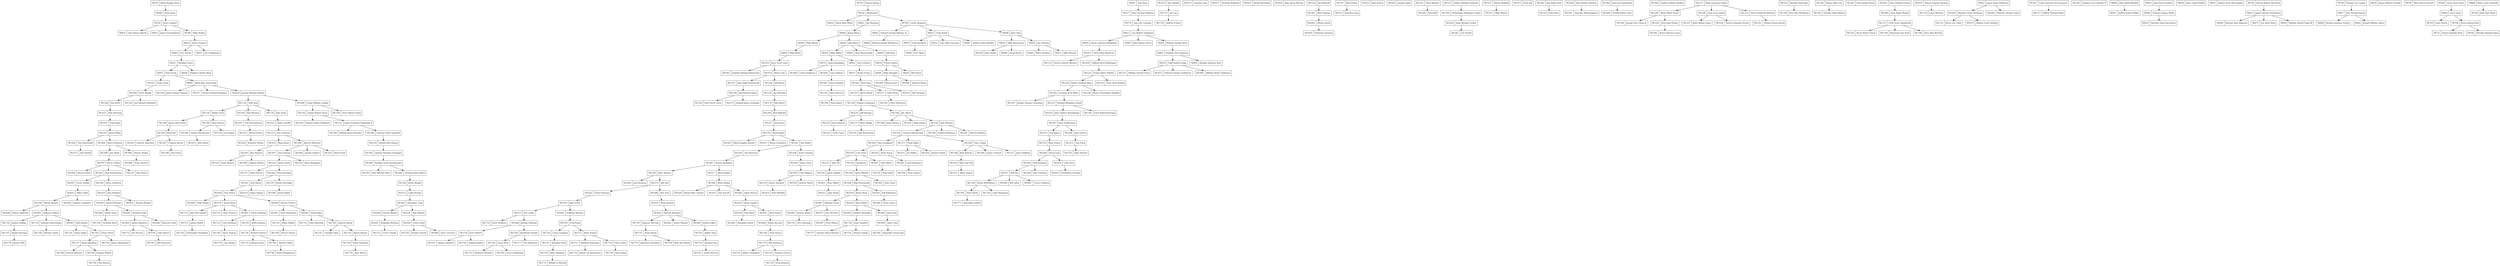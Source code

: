 digraph "Theta Kappa Zeta Family Tree" {
  node [shape=record]

  tk1779 [label="TK1779|Jenner Wile"]
  tk1778 [label="TK1778|Lars Wallin"]
  tk1777 [label="TK1777|Zachary Brian Stichter"]
  tk1776 [label="TK1776|Alex Myers"]
  tk1775 [label="TK1775|William D Metcalf"]
  tk1774 [label="TK1774|Duane Lee Kristensen"]
  tk1773 [label="TK1773|Matthew Herboth"]
  tk1772 [label="TK1772|Ian Havens"]
  tk1771 [label="TK1771|Alexander Goebel"]
  tk1770 [label="TK1770|Kameron Eisenhour"]
  tk1769 [label="TK1769|Ben Breece"]
  tk1768 [label="TK1768|Patrick Atkinson"]
  tk1767 [label="TK1767|Ajibayo Adeyeye"]

  tk1766 [label="TK1766|Keegan Wilbur"]
  tk1766 -> tk1769

  tk1765 [label="TK1765|Scott Szatkowski"]
  tk1764 [label="TK1764|Tyler Smith"]
  tk1764 -> tk1771

  tk1763 [label="TK1763|Jeff Patterson"]
  tk1762 [label="TK1762|Davis Nygren"]
  tk1762 -> tk1778

  tk1761 [label="TK1761|Austin Niccum"]
  tk1760 [label="TK1760|Kyle McClintick"]
  tk1759 [label="TK1759|Greg Komora"]
  tk1758 [label="TK1758|Taylor Knoblock"]
  tk1758 -> tk1776

  tk1757 [label="TK1757|Matthew Knierman"]
  tk1757 -> tk1774

  tk1756 [label="TK1756|Sailesh Kadam"]
  tk1755 [label="TK1755|Jeffery Humphrey"]
  tk1754 [label="TK1754|Christopher Hockaden"]
  tk1753 [label="TK1753|Daniel Hartung"]
  tk1753 -> tk1779

  tk1752 [label="TK1752|Joshua Green"]
  tk1751 [label="TK1751|Dustin George"]
  tk1750 [label="TK1750|Andrew Fowler"]
  tk1749 [label="TK1749|Steven Doolan"]
  tk1748 [label="TK1748|Shane Bruggeman"]
  tk1747 [label="TK1747|Chandler Bass"]
  tk1746 [label="TK1746|Alexander Armstrong"]
  tk1745 [label="TK1745|Ryan Abraham"]
  tk1745 -> tk1775

  tk1744 [label="TK1744|Gavin West"]
  tk1744 -> tk1765, tk1773

  tk1743 [label="TK1743|Zachary Terrell"]
  tk1742 [label="TK1742|Andrew Tebbe"]
  tk1742 -> tk1748

  tk1741 [label="TK1741|Brandon Stahl"]
  tk1741 -> tk1745

  tk1740 [label="TK1740|Zachary Smith"]
  tk1739 [label="TK1739|Kurt Seibert"]
  tk1739 -> tk1756, tk1767

  tk1738 [label="TK1738|Isaac Sanders"]
  tk1738 -> tk1751, tk1777

  tk1737 [label="TK1737|Jacob Rigelman"]
  tk1737 -> tk1766, tk1768

  tk1736 [label="TK1736|Colin Myers"]
  tk1736 -> tk1763

  tk1735 [label="TK1735|Thomas Lowrey"]
  tk1735 -> tk1759

  tk1734 [label="TK1734|Junyi Jiang"]
  tk1733 [label="TK1733|Cole Hardman"]
  tk1733 -> tk1762

  tk1732 [label="TK1732|Eric Downing"]
  tk1731 [label="TK1731|James Butler"]
  tk1731 -> tk1754

  tk1730 [label="TK1730|Adam Zigler"]
  tk1729 [label="TK1729|Luke Thompson"]
  tk1728 [label="TK1728|Richard Shomer"]
  tk1728 -> tk1742, tk1752

  tk1727 [label="TK1727|Sunil Satish"]
  tk1727 -> tk1760, tk1770

  tk1726 [label="TK1726|James Rademaker"]
  tk1725 [label="TK1725|Zhengyu Qin"]
  tk1725 -> tk1761

  tk1724 [label="TK1724|Jordon Phillips"]
  tk1724 -> tk1753

  tk1723 [label="TK1723|Dale Pedzinski"]
  tk1722 [label="TK1722|Brian Padilla"]
  tk1722 -> tk1749

  tk1721 [label="TK1721|John McCormack"]
  tk1721 -> tk1731

  tk1720 [label="TK1720|Casey Langdale"]
  tk1720 -> tk1741

  tk1719 [label="TK1719|Alex Kittleson"]
  tk1719 -> tk1735, tk1755

  tk1718 [label="TK1718|Chris Green"]
  tk1718 -> tk1734

  tk1717 [label="TK1717|Tim Diedriech"]
  tk1716 [label="TK1716|Dalton Barnes"]
  tk1716 -> tk1758

  tk1715 [label="TK1715|Joe Lee"]
  tk1715 -> tk1750

  tk1714 [label="TK1714|Drew Williams"]
  tk1713 [label="TK1713|Chris Turturo"]
  tk1712 [label="TK1712|Travis Tanaka"]
  tk1711 [label="TK1711|Brett Sneed"]
  tk1711 -> tk1718, tk1757

  tk1710 [label="TK1710|Anthony Shevchenko"]
  tk1710 -> tk1740

  tk1709 [label="TK1709|Andrew Reedy"]
  tk1709 -> tk1716, tk1747

  tk1708 [label="TK1708|Derek McWilliams"]
  tk1708 -> tk1729, tk1764

  tk1707 [label="TK1707|Spencer McCune"]
  tk1707 -> tk1727

  tk1706 [label="TK1706|Nicholas Klein"]
  tk1705 [label="TK1705|Dyllin Kinman"]
  tk1705 -> tk1728

  tk1704 [label="TK1704|Chris Hoorn"]
  tk1704 -> tk1719

  tk1703 [label="TK1703|Ethan Hixon"]
  tk1703 -> tk1726, tk1737

  tk1701 [label="TK1701|Jeffrey Han"]
  tk1701 -> tk1725

  tk1700 [label="TK1700|Zachariah Dunbar"]
  tk1700 -> tk1744, tk1717

  tk1699 [label="TK1699|Andy Chen"]
  tk1699 -> tk1746

  tk1698 [label="TK1698|Robert Anderton"]
  tk1697 [label="TK1697|Evan Wilson"]
  tk1696 [label="TK1696|Isaac Trimmer"]
  tk1695 [label="TK1695|Travis Stallings"]
  tk1695 -> tk1705, tk1733

  tk1694 [label="TK1694|Nathaniel Smith"]
  tk1693 [label="TK1693|Zachary Reynolds"]
  tk1693 -> tk1738

  tk1692 [label="TK1692|Benjamin McNees"]
  tk1692 -> tk1712

  tk1691 [label="TK1691|Scott Kucharski"]
  tk1691 -> tk1722

  tk1690 [label="TK1690|Austin Hayhurst"]
  tk1690 -> tk1736, tk1772

  tk1689 [label="TK1689|Todd Deskin"]

  tk1688 [label="TK1688|Jeremy Bultema"]
  tk1688 -> tk1700, tk1739

  tk1687 [label="TK1687|Seth Bowen"]
  tk1687 -> tk1703, tk1730

  tk1685 [label="TK1685|Jeremy Bailey"]
  tk1685 -> tk1732

  tk1684 [label="TK1684|Will Adler"]
  tk1683 [label="TK1683|Daniel Skinner"]
  tk1682 [label="TK1682|Derik Sikes"]
  tk1682 -> tk1709, tk1723

  tk1681 [label="TK1681|Anthony Seibert"]
  tk1681 -> tk1687, tk1710, tk1724

  tk1680 [label="TK1680|Durias Samz"]
  tk1680 -> tk1706

  tk1679 [label="TK1679|Austin Ryan"]
  tk1679 -> tk1713, tk1695, tk1721

  tk1678 [label="TK1678|Nick Reed"]
  tk1678 -> tk1694

  tk1675 [label="TK1675|Eric McClure"]
  tk1675 -> tk1697

  tk1674 [label="TK1674|Alec Manke"]
  tk1674 -> tk1715

  tk1673 [label="TK1673|Eric Liobis"]
  tk1673 -> tk1688, tk1714

  tk1672 [label="TK1672|Timothy Lane"]
  tk1671 [label="TK1671|Nicholas Kirkland"]
  tk1670 [label="TK1670|Erik Hoeg"]
  tk1670 -> tk1711, tk1720

  tk1669 [label="TK1669|Jordon Eaker"]
  tk1669 -> tk1701

  tk1668 [label="TK1668|Josh Dash"]
  tk1668 -> tk1699

  tk1667 [label="TK1667|Travis Clarkson"]
  tk1666 [label="TK1666|Bryan Buccieri"]
  tk1666 -> tk1704

  tk1664 [label="TK1664|Steven Proctor"]
  tk1664 -> tk1682, tk1691

  tk1662 [label="TK1662|Nicholas McNees"]
  tk1662 -> tk1670

  tk1661 [label="TK1661|Michael Fuson"]
  tk1661 -> tk1675, tk1685

  tk1660 [label="TK1660|Wescott Clark"]
  tk1659 [label="TK1659|Calvin Bush"]
  tk1659 -> tk1696, tk1743

  tk1657 [label="TK1657|Will Bro"]
  tk1657 -> tk1708, tk1667, tk1684

  tk1656 [label="TK1656|Wesley Benner"]
  tk1656 -> tk1681, tk1698

  tk1655 [label="TK1655|John Zeiser"]
  tk1655 -> tk1662, tk1673

  tk1653 [label="TK1653|Kristopher Stuckey"]
  tk1652 [label="TK1652|Ben Seibert"]
  tk1652 -> tk1668, tk1693

  tk1651 [label="TK1651|Brad Pruett"]
  tk1651 -> tk1666

  /*tk1650 [label="TK1650|Michael Mast"]*/
  tk1649 [label="TK1649|Steven Mardis"]
  tk1649 -> tk1692

  tk1648 [label="TK1648|Travis Lemco"]
  tk1646 [label="TK1646|Alex Freeman"]
  tk1645 [label="TK1645|Brandon Duke"]
  tk1645 -> tk1690, tk1660

  tk1644 [label="TK1644|Andrew Carpenter"]
  tk1643 [label="TK1643|Zachary Bierhaus"]
  tk1643 -> tk1669, tk1683, tk1707

  tk1640 [label="TK1640|Derek Petersen"]
  tk1640 -> tk1645, tk1680

  tk1637 [label="TK1637|Berell McClellan"]
  tk1638 [label="TK1638|John Aaron Murray"]
  tk1639 [label="TK1639|Thor Nearn"]
  tk1639 -> tk1689, tk1664, tk1679

  tk1636 [label="TK1636|Alex Mahlan"]
  tk1636 -> tk1659

  tk1635 [label="TK1635|Ryan Jackson"]
  tk1635 -> tk1643

  tk1634 [label="TK1634|Brian Hicks"]
  tk1634 -> tk1652, tk1661

  tk1633 [label="TK1633|Flavel Heyman"]
  tk1633 -> tk1655

  tk1632 [label="TK1632|Dylan Engels"]
  tk1632 -> tk1651, tk1678

  /*tk1631 [label="TK1631|Trevor Akers"]*/
  /*tk1630 [label="TK1630|Ronald Wuerdeman"]*/
  tk1629 [label="TK1629|Christian Sweeney"]
  tk1628 [label="TK1628|Daniel Marc Liechty"]
  tk1627 [label="TK1627|Dan Kinsell"]
  tk1626 [label="TK1626|Nick Kaufman"]
  tk1626 -> tk1646, tk1657

  tk1624 [label="TK1624|Cody Getz"]
  tk1624 -> tk1653

  tk1623 [label="TK1623|Mike Cahill"]
  tk1623 -> tk1644, tk1656

  tk1622 [label="TK1622|Thomas Brooks"]
  /*tk1621 [label="TK1621|Austin Matt"]*/
  /*tk1620 [label="TK1620|Anthony Varner"]*/
  tk1619 [label="TK1619|Edgar Vargas"]
  /*tk1618 [label="TK1618|"]*/
  /*tk1617 [label="TK1617|Adam Sollman"]*/
  tk1616 [label="TK1616|Jeff Rubitshun"]
  tk1616 -> tk1648

  tk1614 [label="TK1614|Seth Mihlfeld"]
  tk1613 [label="TK1613|Brandon Long"]
  tk1612 [label="TK1612|Kyle Kustra"]
  tk1611 [label="TK1611|John Kropf"]
  tk1610 [label="TK1610|Josh Howard"]
  tk1610 -> tk1640, tk1622

  tk1609 [label="TK1609|Adam Hirsch"]
  tk1609 -> tk1632

  tk1608 [label="TK1608|Alex Fine"]
  tk1608 -> tk1635

  tk1607 [label="TK1607|Scott Decker"]
  tk1607 -> tk1623

  /*tk1606 [label="TK1606|Keith Cooper"]*/
  tk1605 [label="TK1605|Alexander Cook"]
  tk1605 -> tk1636, tk1649

  tk1604 [label="TK1604|Josh Bronson"]
  tk1603 [label="TK1603|Joseph Aubin"]
  tk1602 [label="TK1602|Dustin Smith"]
  tk1602 -> tk1629

  tk1601 [label="TK1601|Ross Miller"]
  tk1601 -> tk1611

  tk1600 [label="TK1600|Kevin Lind"]
  tk1600 -> tk1624, tk1626

  tk1598 [label="TK1598|Aaron Anderson"]
  tk1598 -> tk1610

  tk1591 [label="TK1591|Neil Myers"]
  tk1591 -> tk1619, tk1639

  tk1588 [label="TK1588|Mike Kruszynski"]
  tk1588 -> tk1634, tk1616

  /*tk1587 [label="TK1587|Craig Kedrowski"]*/
  tk1585 [label="TK1585|Ben Hoff"]
  /*tk1583 [label="TK1583|Gabe Golcher"]*/
  tk1580 [label="TK1580|Justin Bailey"]
  tk1579 [label="TK1579|Bruce Thackery"]
  tk1579 -> tk1614

  tk1576 [label="TK1576|Ryan Prince"]
  tk1576 -> tk1600

  tk1574 [label="TK1574|Andy Nuetzel"]
  tk1573 [label="TK1573|Collin Krepps"]
  tk1573 -> tk1605

  tk1572 [label="TK1572|Bob Iles"]
  tk1572 -> tk1608, tk1633

  tk1571 [label="TK1571|Brian Hirsch"]
  tk1570 [label="TK1570|Brady Eastridge"]
  tk1570 -> tk1580

  tk1568 [label="TK1568|David Corbin"]
  tk1566 [label="TK1566|Brian Barker"]
  tk1566 -> tk1609, tk1627, tk1628

  tk1565 [label="TK1565|Tyler Aune"]

  tk1563 [label="TK1563|Paul Zimmerman"]
  tk1563 -> tk1598, tk1607

  tk1562 [label="TK1562|Matt Thomas"]
  tk1562 -> tk1602

  tk1561 [label="TK1561|Lex Seneff"]
  /*tk1560 [label="TK1560|Brandon Mullen"]*/
  tk1559 [label="TK1559|Andrew Morin"]
  tk1558 [label="TK1558|Aaron Merkel"]
  tk1558 -> tk1565, tk1588

  /*tk1555 [label="TK1555|Stephen Lauria"]*/
  /*tk1556 [label="TK1556|Roger Lovelady"]*/
  tk1557 [label="TK1557|Mike Martin"]
  tk1554 [label="TK1554|Jason LaBella"]
  tk1554 -> tk1601

  tk1546 [label="TK1546|Marc Bassett"]
  tk1546 -> tk1572, tk1604

  tk1544 [label="TK1544|Stan Zaremba"]
  tk1544 -> tk1570, tk1591

  tk1543 [label="TK1543|Ron Stanis"]
  /*tk1542 [label="TK1542|Adam Sekela"]*/
  /*tk1541 [label="TK1541|Jon Reeves"]*/
  /*tk1540 [label="TK1540|Keith Huster"]*/
  /*tk1539 [label="TK1539|Jim Howard"]*/
  /*tk1538 [label="TK1538|Paul Gross"]*/
  tk1537 [label="TK1537|Jeff Gordon"]
  tk1537 -> tk1613

  /*tk1536 [label="TK1536|Matt Domoradzki"]*/
  tk1535 [label="TK1535|Chris Bohnert"]
  tk1535 -> tk1585

  /*tk1534 [label="TK1534|Steve Beccia"]*/
  tk1533 [label="TK1533|Billy Art"]
  tk1533 -> tk1554

  tk1532 [label="TK1532|Kevin Olsen"]
  tk1532 -> tk1544, tk1571

  /*tk1531 [label="TK1531|Jeff Iten"]*/
  /*tk1530 [label="TK1530|David Whitman"]*/
  tk1529 [label="TK1529|Brent Weigel"]
  tk1529 -> tk1573

  tk1528 [label="TK1528|Cody Wagner"]
  tk1528 -> tk1559, tk1579

  tk1524 [label="TK1524|Brad Stull"]
  tk1520 [label="TK1520|Ryan Monaghan"]
  tk1519 [label="TK1519|Andy Maxson"]
  tk1517 [label="TK1517|David Kugler"]
  tk1517 -> tk1566

  tk1516 [label="TK1516|Jim Kubicek"]
  tk1516 -> tk1562

  tk1515 [label="TK1515|Scott Joji"]
  tk1514 [label="TK1514|Tim James"]
  tk1514 -> tk1576

  tk1513 [label="TK1513|Wilson Hubbell"]
  tk1513 -> tk1557

  tk1512 [label="TK1512|Tim Finch"]
  tk1512 -> tk1574

  tk1510 [label="TK1510|John Doty"]
  tk1509 [label="TK1509|Nick Cramer"]
  tk1507 [label="TK1507|Steve Corbin"]
  tk1507 -> tk1543, tk1563, tk1568

  tk1502 [label="TK1502|RJ Barton"]
  tk1502 -> tk1558

  tk1501 [label="TK1501|Alan Roy Balasundaram"]
  /*tk1500 [label="TK1500|Chase Anderson"]*/
  tk1498 [label="TK1498|Andrew Wlazlo"]
  tk1497 [label="TK1497|Clint White"]
  tk1497 -> tk1524

  tk1496 [label="TK1496|Josh Sutton"]
  tk1496 -> tk1512

  /*tk1495 [label="TK1495|Ed Stapanon"]*/
  /*tk1494 [label="TK1494|Christopher Charles Schantz"]*/
  tk1493 [label="TK1493|Glen Michael Ritzi"]
  /*tk1492 [label="TK1492|John William Meyer III"]*/
  /*tk1491 [label="TK1491|Eric Michael Kleen"]*/
  /*tk1490 [label="TK1490|Nathaniel Alan Irwin"]*/
  tk1489 [label="TK1489|Jim Hicks"]
  tk1489 -> tk1507

  tk1488 [label="TK1488|Scott Grenert"]
  tk1487 [label="TK1487|Shawn Denlinger"]
  tk1487 -> tk1517, tk1546

  tk1485 [label="TK1485|Ryan Claus"]
  tk1485 -> tk1528

  tk1484 [label="TK1484|Donald Keith Casey"]
  tk1483 [label="TK1483|Andrew Robert Barkley"]
  tk1482 [label="TK1482|Brad Lee Zenthoefer"]
  tk1482 -> tk1484

  tk1481 [label="TK1481|Chad Wiseman"]
  tk1481 -> tk1509

  tk1480 [label="TK1480|Anthony Jason Welch"]
  tk1480 -> tk1529

  /*tk1479 [label="TK1479|John David Trimble"]*/
  tk1478 [label="TK1478|Curt Stutz"]
  tk1478 -> tk1497, tk1502, tk1533

  tk1477 [label="TK1477|Neil Seneff"]

  tk1472 [label="TK1472|Adam Nelson"]
  tk1471 [label="TK1471|Joe Miller"]

  tk1466 [label="TK1466|Shawn Dooley"]
  tk1466 -> tk1488

  /*tk1465 [label="TK1465|Jarrod Marcum Dobson"]*/
  /*tk1464 [label="TK1464|Micahel Reid Torosian"]*/
  /*tk1463 [label="TK1463|Richard McSweeney Tate"]*/
  tk1462 [label="TK1462|Ben Kelly Schy"]
  tk1462 -> tk1510

  /*tk1461 [label="TK1461|Bryan Ross Rushing"]*/
  tk1460 [label="TK1460|Bradley Scott Rosenberger"]
  tk1460 -> tk1480, tk1493

  /*tk1459 [label="TK1459|Douglas Allen Pulskamp"]*/
  tk1458 [label="TK1458|Kent Robert Paschen"]
  tk1458 -> tk1501

  tk1457 [label="TK1457|Tony Parrish"]
  tk1457 -> tk1532, tk1520

  tk1455 [label="TK1455|Ben Maxson"]
  tk1455 -> tk1498, tk1519

  tk1452 [label="TK1452|Brad Henry"]
  tk1452 -> tk1481

  tk1450 [label="TK1450|Tim Hancock"]
  tk1450 -> tk1487

  tk1449 [label="TK1449|Joseph Guthrie"]
  tk1447 [label="TK1447|Kurt Fledderman"]
  tk1447 -> tk1496, tk1514

  /*tk1446 [label="TK1446|Justin Tai Dodds"]*/
  tk1445 [label="TK1445|Sean Michael Conley"]
  tk1445 -> tk1561

  /*tk1444 [label="TK1444|Jesse Dean Comer"]*/
  tk1443 [label="TK1443|Mark Douglas Bessler"]
  /*tk1442 [label="TK1442|Peter Richard Allabaugh"]*/
  /*tk1441 [label="TK1441|Andrew Joseph Zehnder"]*/
  tk1440 [label="TK1440|Tim Wuestefeld"]
  tk1440 -> tk1477

  tk1437 [label="TK1437|Rimas Gozulaitis"]
  tk1436 [label="TK1436|Scott Chasten"]
  tk1436 -> tk1485

  tk1435 [label="TK1435|Nate Van Sell"]
  tk1435 -> tk1472

  tk1434 [label="TK1434|Andrew Smith"]
  tk1432 [label="TK1432|Brad North"]
  tk1422 [label="TK1422|Chris Curry"]
  tk1420 [label="TK1420|Brandon Wilson"]
  tk1415 [label="TK1415|Ben Smith"]
  tk1412 [label="TK1412|Ryan Rizzo"]
  tk1412 -> tk1455

  tk1410 [label="TK1410|John Andrew Rennekamp"]
  tk1410 -> tk1447

  tk1409 [label="TK1409|Barry Portman"]
  tk1409 -> tk1489, tk1466

  tk1407 [label="TK1407|Andrew Maschino"]
  tk1406 [label="TK1406|Ben Lyndgaard"]
  tk1406 -> tk1478, tk1452

  tk1399 [label="TK1399|Paul Flory"]
  /*tk1398 [label="TK1398|Jeremy Jay Flamion"]*/
  /*tk1397 [label="TK1397|Earl Anthony Escobar"]*/
  /*tk1396 [label="TK1396|Jeffery Thomas Epperson"]*/
  tk1395 [label="TK1395|Andrew Nicholas Denlinger"]
  tk1395 -> tk1460

  tk1394 [label="TK1394|Christopher Benjamin Conley"]
  tk1394 -> tk1445

  /*tk1393 [label="TK1393|Bradley Evan Comer"]*/
  /*tk1392 [label="TK1392|Jason Brian Bunselmeier"]*/
  tk1391 [label="TK1391|Ken Bedel"]
  tk1391 -> tk1436, tk1450

  tk1390 [label="TK1390|Kyle Bartow"]
  tk1390 -> tk1435

  tk1389 [label="TK1389|Shawn Wischmeier"]
  tk1389 -> tk1415

  tk1387 [label="TK1387|Eugene Rector"]
  tk1387 -> tk1399

  tk1385 [label="TK1385|James O'Dwyer"]
  tk1384 [label="TK1384|Marcos Martinez"]
  tk1384 -> tk1457, tk1432, tk1449

  /*tk1383 [label="TK1383|John Daniel Lazar"]*/
  /*tk1382 [label="TK1382|Jeffery Lee Foale"]*/
  tk1381 [label="TK1381|Bruce Warren Evans"]
  /*tk1380 [label="TK1380|Justing Patrick Coakley"]*/
  /*tk1379 [label="TK1379|Steven Michael Berg"]*/
  tk1378 [label="TK1378|David Bedel"]
  tk1378 -> tk1391, tk1437, tk1443

  tk1377 [label="TK1377|Chad Baker"]
  tk1377 -> tk1434, tk1471

  tk1371 [label="TK1371|Jason Hoffman"]
  tk1356 [label="TK1356|Brad Key"]
  tk1356 -> tk1387, tk1407

  tk1352 [label="TK1352|Aaron French"]
  tk1352 -> tk1420

  tk1350 [label="TK1350|Jason Effing"]
  tk1350 -> tk1409, tk1440

  tk1349 [label="TK1349|Tony Cooper"]
  tk1349 -> tk1390, tk1385, tk1371

  tk1348 [label="TK1348|Joseph Earl Coons Jr."]
  tk1347 [label="TK1347|Joseph Thomas Chowning"]
  tk1346 [label="TK1346|Kurt Alan Brinkman"]
  tk1345 [label="TK1345|Erick Mark Breneman"]
  /*tk1344 [label="TK1344|Mark Allen Bower"]*/
  /*tk1343 [label="TK1343|Phillip Kent Becher"]*/
  tk1342 [label="TK1342|Timothy Allen Watson"]
  /*tk1341 [label="TK1341|John Thomas Treager"]*/
  /*tk1340 [label="TK1340|Eric Dale Steele"]*/
  /*tk1339 [label="TK1339|Mark Alan Sparks"]*/
  /*tk1338 [label="TK1338|Michael Levi Seals"]*/
  tk1337 [label="TK1337|Michael Benjamin Schall"]
  tk1337 -> tk1345, tk1410

  tk1335 [label="TK1335|Les Nugen"]
  tk1332 [label="TK1332|Cortney Mittelsteadt"]
  tk1332 -> tk1349, tk1377, tk1406

  /*tk1331 [label="TK1331|Michael Brady Mitchell"]*/
  /*tk1330 [label="TK1330|Erin Michael Meyer"]*/
  tk1329 [label="TK1329|Paul David Laune"]
  /*tk1328 [label="TK1328|Kenneth Michael Labhart"]*/
  tk1327 [label="TK1327|Jim Kuntz"]
  tk1327 -> tk1378

  tk1325 [label="TK1325|Kurt Johnson"]
  tk1325 -> tk1422

  /*tk1324 [label="TK1324|Jeff Duane Johnson"]*/
  /*tk1323 [label="TK1323|Daniel Lawrence Janko"]*/
  tk1322 [label="TK1322|Michael Todd Jahn"]
  tk1322 -> tk1346
  /*tk1321 [label="TK1321|Shannon Wayne Holmes"]*/
  /*tk1320 [label="TK1320|Michael Alan Haskins"]*/
  /*tk1319 [label="TK1319|Mark Andrew Harris"]*/
  tk1318 [label="TK1318|Dennis Kyle Hamm"]
  tk1318 -> tk1395

  /*tk1317 [label="TK1317|Donal Eugene Gower"]*/
  /*tk1316 [label="TK1316|Ryan Michael Ferris"]*/
  tk1315 [label="TK1315|Eric Fentress"]
  tk1315 -> tk1384, tk1412

  /*tk1314 [label="TK1314|Patrick Jay Faist"]*/
  /*tk1313 [label="TK1313|Jeremy Christopher Effing"]*/
  tk1312 [label="TK1312|Robert Mathew Edwards"]
  tk1312 -> tk1394

  /*tk1311 [label="TK1311|Cash Earl Canfield"]*/
  /*tk1310 [label="TK1310|Chad Everett Brummett"]*/
  /*tk1309 [label="TK1309|John Henry Brown"]*/
  tk1308 [label="TK1308|James David Britt"]
  tk1308 -> tk1356

  /*tk1307 [label="TK1307|William Sean Bowen"]*/
  tk1306 [label="TK1306|William James Boucher"]
  tk1305 [label="TK1305|Jim McGeowan"]
  tk1302 [label="TK1302|Gregory Scot Wiley"]
  tk1302 -> tk1337, tk1347

  tk1300 [label="TK1300|Brad Sutton"]
  tk1300 -> tk1335, tk1389

  tk1296 [label="TK1296|Edward Robinson"]
  tk1295 [label="TK1295|Kurt John Parker"]
  tk1295 -> tk1381

  /*tk1294 [label="TK1294|Michael Wayne Palmer"]*/
  tk1293 [label="TK1293|Troy McClamroch"]
  tk1293 -> tk1352

  /*tk1292 [label="TK1292|Stephen Eric Mattingly"]*/
  /*tk1291 [label="TK1291|Todd James Lemon"]*/
  /*tk1290 [label="TK1290|Michael Thomas Kerrick"]*/
  /*tk1289 [label="TK1289|David Edward Huey"]*/
  /*tk1288 [label="TK1288|Arthur Nello Giannini, Jr."]*/
  tk1287 [label="TK1287|Paul Joseph Fessel"]
  /*tk1286 [label="TK1286|Mark Anthony Didat"]*/
  /*tk1285 [label="TK1285|Richard Allen Davis, Jr."]*/
  /*tk1284 [label="TK1284|Anthony Robert Dall"]*/
  /*tk1283 [label="TK1283|Richard James Comer, Jr."]*/
  tk1282 [label="TK1282|Thomas Clark Campbell"]
  tk1282 -> tk1318

  tk1281 [label="TK1281|Warren Bullock"]
  tk1280 [label="TK1280|Jason Brown"]

  tk1275 [label="TK1275|Brian Whipp"]
  tk1275 -> tk1305

  /*tk1274 [label="TK1274|Andrew Keith Strin"]*/
  tk1273 [label="TK1273|Ronald James Schwipps"]

  /*tk1272 [label="TK1272|Thomas Corey Schultz"]*/
  /*tk1271 [label="TK1271|James Williams Rhoades"]*/
  /*tk1270 [label="TK1270|Anthony Edward Pullen"]*/
  /*tk1269 [label="TK1269|Eric William Paul"]*/
  /*tk1268 [label="TK1268|Gregory John Orschell"]*/
  /*tk1267 [label="TK1267|Eric Ronald Meyer"]*/
  /*tk1266 [label="TK1266|Norman Scott McKnight"]*/
  /*tk1265 [label="TK1265|Steven Gregory Magruder"]*/
  /*tk1264 [label="TK1264|Michael Jon Lehr"]*/
  /*tk1263 [label="TK1263|Daniel Anthony Krieg"]*/
  /*tk1262 [label="TK1262|Eric Julius Koetter"]*/
  tk1261 [label="TK1261|Mike Jordan"]

  tk1258 [label="TK1258|Bryan Christopher Hankins"]
  tk1257 [label="TK1257|Keith Wayne Galey"]
  tk1256 [label="TK1256|Thomas Edwin Finkbiner"]
  tk1255 [label="TK1255|Erik Drake"]
  tk1255 -> tk1350

  /*tk1254 [label="TK1254|Chad Anthony Dieselberg"]*/
  /*tk1253 [label="TK1253|Ralph LeRoy Coryea III"]*/
  /*tk1252 [label="TK1252|Marc Herve Champagne"]*/
  tk1251 [label="TK1251|Thomas Bryan Brown"]
  /*tk1250 [label="TK1250|Brian Scott Babillis"]*/
  /*tk1249 [label="TK1249|Andrew Charles Edwards"]*/
  tk1248 [label="TK1248|Rick Wilhelm"]
  tk1248 -> tk1327

  tk1244 [label="TK1244|Robert Andrew Shea"]
  tk1244 -> tk1258, tk1302

  /*tk1243 [label="TK1243|Derek Russel Sharp"]*/
  /*tk1242 [label="TK1242|Reese Allen Scott"]*/
  /*tk1241 [label="TK1241|Mark Joseph Schmelzer"]*/
  /*tk1240 [label="TK1240|Gary Lee Ruston"]*/
  /*tk1239 [label="TK1239|Douglas John Rosenberger"]*/
  tk1238 [label="TK1238|Joel Richard Plaas"]
  tk1238 -> tk1273, tk1329

  /*tk1237 [label="TK1237|Chris Steven Peak"]*/
  /*tk1236 [label="TK1236|Steve Michael Niemann"]*/
  tk1235 [label="TK1235|Jeff Morgan"]
  tk1235 -> tk1325, tk1275

  tk1234 [label="TK1234|John Meister"]
  tk1234 -> tk1281, tk1296, tk1332

  /*tk1233 [label="TK1233|John Benjamin Maze"]*/
  /*tk1232 [label="TK1232|Todd William Latterell"]*/
  tk1231 [label="TK1231|James Fredrick Goodridge II"]
  tk1231 -> tk1282, tk1306

  tk1230 [label="TK1230|Bobby Getts"]
  tk1230 -> tk1300, tk1308

  /*tk1229 [label="TK1229|Brian Charles Frazier"]*/
  tk1228 [label="TK1228|Mark Albert Durno"]
  tk1228 -> tk1295, tk1348

  tk1227 [label="TK1227|Bob DeYoung"]
  tk1227 -> tk1255

  tk1226 [label="TK1226|Shane Allen Cox"]
  tk1226 -> tk1342

  tk1225 [label="TK1225|Kevin Ward Coryea"]
  tk1222 [label="TK1222|Carlos Carrillo"]
  tk1222 -> tk1315

  tk1220 [label="TK1220|Steven Dewayne Brown"]
  tk1208 [label="TK1208|Gary Lynn Smith"]
  tk1208 -> tk1220, tk1257

  tk1203 [label="TK1203|Rod Retzner"]
  tk1203 -> tk1293

  tk1198 [label="TK1198|Raymond Glen Kroll"]
  /*tk1197 [label="TK1197|Anthony Kevin Kochert"]*/
  /*tk1196 [label="TK1196|Greg William Klem"]*/
  /*tk1195 [label="TK1195|Brian Hale Jones"]*/
  /*tk1194 [label="TK1194|Timothy Michael Hofer"]*/
  /*tk1193 [label="TK1193|Wade Ellis Hedrick"]*/
  tk1192 [label="TK1192|Daniel Robert Flynn"]
  tk1192 -> tk1231, tk1256

  /*tk1191 [label="TK1191|James William Eliot"]*/
  /*tk1190 [label="TK1190|Kevin Scott Cook"]*/
  tk1189 [label="TK1189|Sean Bower"]
  tk1186 [label="TK1186|Jim Albert"]
  tk1186 -> tk1280, tk1261, tk1234
  tk1180 [label="TK1180|Ross Alan Worrall"]
  tk1179 [label="TK1179|Peter Frederick Wentzel"]
  tk1179 -> tk1251

  tk1178 [label="TK1178|John Vicke"]
  tk1178 -> tk1222

  tk1170 [label="TK1170|Bob Meyer"]
  tk1170 -> tk1248

  tk1166 [label="TK1166|Dan Klein"]
  tk1166 -> tk1227

  tk1155 [label="TK1155|Tracy Scott Bishop"]
  tk1152 [label="TK1152|Joe Witulski"]
  tk1152 -> tk1170

  /*tk1151 [label="TK1151|Mark Edward Tebbe"]*/
  /*tk1150 [label="TK1150|David Edward Stringfield"]*/
  tk1149 [label="TK1149|Terry Wayne Smith"]
  /*tk1148 [label="TK1148|Steven Ralph Schwaiger"]*/
  tk1147 [label="TK1147|Alan Hugh Schoonveld"]
  tk1147 -> tk1238

  tk1146 [label="TK1146|Dennie Schoetmer"]
  tk1146 -> tk1235, tk1186

  /*tk1145 [label="TK1145|Michael Joe Robertson"]*/
  /*tk1144 [label="TK1144|Kenneth Wayne Roberts"]*/
  /*tk1143 [label="TK1143|Douglas Michael Perry"]*/
  /*tk1142 [label="TK1142|William Lawrence Parrish"]*/
  /*tk1141 [label="TK1141|Kevin Patrick Mowan"]*/
  tk1140 [label="TK1140|Jon Edward Molander"]
  /*tk1139 [label="TK1139|Kevin Wayne McNelly"]*/
  tk1138 [label="TK1138|Lantz McElroy"]
  tk1137 [label="TK1137|Chris Scott Mandeville"]
  tk1137 -> tk1180, tk1198, tk1225

  tk1136 [label="TK1136|Todd Kost"]
  tk1136 -> tk1178, tk1203, tk1230

  /*tk1135 [label="TK1135|Roger Scott Hruskovich"]*/
  /*tk1134 [label="TK1134|Todd Michael Herr"]*/
  /*tk1133 [label="TK1133|Steven Michael Hanshaw"]*/
  /*tk1132 [label="TK1132|Voris Gerald Gresham"]*/
  tk1131 [label="TK1131|William Patrick Grace"]
  /*tk1130 [label="TK1130|Anthony Michael Gausman"]*/
  /*tk1129 [label="TK1129|Mark Walter Forsythe"]*/
  /*tk1128 [label="TK1128|Donald Ray Foley"]*/
  tk1127 [label="TK1127|Mark Lawrence Dolan"]
  tk1127 -> tk1179, tk1208, tk1228

  /*tk1126 [label="TK1126|Darryl Wayne Dixon"]*/
  tk1125 [label="TK1125|Frank Albert Didelot"]
  tk1125 -> tk1155, tk1244

  /*tk1124 [label="TK1124|John Franklin Didat"]*/
  /*tk1123 [label="TK1123|Carl Walter Czarnik"]*/
  /*tk1122 [label="TK1122|Mike Sean Connaughton"]*/
  tk1121 [label="TK1121|Kevin Lee Coker"]
  /*tk1120 [label="TK1120|Andrew William Carter"]*/
  /*tk1119 [label="TK1119|Bart Kenneth Bretsch"]*/
  /*tk1118 [label="TK1118|Steven Douglas Bensen"]*/
  tk1117 [label="TK1117|Jeffrey Michael Belot"]
  /*tk1116 [label="TK1116|David Christopher Becktel"]*/
  /*tk1115 [label="TK1115|Gary Martin"]*/
  /*tk1114 [label="TK1114|Mark Wayne Wiley"]*/
  tk1113 [label="TK1113|Martin Andrew Wessler"]
  /*tk1112 [label="TK1112|David Turich"]*/
  /*tk1111 [label="TK1111|Gerald Wayne Traylor"]*/
  /*tk1110 [label="TK1110|Phill Arthur Thomas"]*/
  tk1109 [label="TK1109|James Harper Sweney"]
  /*tk1108 [label="TK1108|Gregory John Smith"]*/
  tk1107 [label="TK1107|Barry Shook"]
  tk1107 -> tk1146

  tk1105 [label="TK1105|Chris Patterson"]
  tk1104 [label="TK1104|Jeff Myers"]
  tk1104 -> tk1152

  tk1102 [label="TK1102|Dave Morrow"]
  tk1102 -> tk1189

  /*tk1101 [label="TK1101|Dean August Morretton"]*/
  /*tk1100 [label="TK1100|Jonathan E. Mohney"]*/
  tk1099 [label="TK1099|Frank William Liedtky"]
  tk1099 -> tk1149, tk1192

  /*tk1098 [label="TK1098|Kurt Alan Kelso"]*/
  /*tk1097 [label="TK1097|Robert Kenneth Keleher"]*/
  /*tk1096 [label="TK1096|John Charles Hanger"]*/
  /*tk1095 [label="TK1095|William Michael Gilman"]*/
  /*tk1094 [label="TK1094|Scott Anthony Folz"]*/
  /*tk1093 [label="TK1093|Dennis Derrick Dobbs"]*/
  /*tk1092 [label="TK1092|Mitchell Dean Day"]*/
  tk1091 [label="TK1091|Stephen Michael Battocchio"]
  /*tk1090 [label="TK1090|Stephen James Doerflinger"]*/
  tk1089 [label="TK1089|Scott Wright"]
  tk1089 -> tk1166, tk1140

  /*tk1088 [label="TK1088|William Robert Willoughby, Jr."]*/
  /*tk1087 [label="TK1087|Robert Leon Wilkins"]*/
  /*tk1086 [label="TK1086|Scott Brady Wilcoxson"]*/
  tk1085 [label="TK1085|Dick Roger Weigel"]
  tk1085 -> tk1137

  /*tk1084 [label="TK1084|Todd Lloyd Troutman"]*/
  /*tk1083 [label="TK1083|Michael Alan Sullivan"]*/
  /*tk1082 [label="TK1082|Kenneth John Rasche"]*/
  /*tk1081 [label="TK1081|Elio Oradai"]*/
  /*tk1080 [label="TK1080|Nicholas Okruch, Jr."]*/
  /*tk1079 [label="TK1079|Larry Allen Mattingly"]*/
  /*tk1078 [label="TK1078|Donald Scot Lands"]*/
  tk1077 [label="TK1077|Dennis Edward Koopman"]
  /*tk1076 [label="TK1076|Stacy Mark Himes"]*/
  tk1075 [label="TK1075|Rodney Scott Herbert"]
  tk1074 [label="TK1074|Steven Eugene Harman"]
  tk1074 -> tk1138

  /*tk1073 [label="TK1073|Mark Lincon Hamilton"]*/
  tk1072 [label="TK1072|Edward Charles Guilford Jr."]
  tk1071 [label="TK1071|Gabe Fleck"]
  tk1071 -> tk1105

  tk1070 [label="TK1070|Mitch Cain"]
  tk1070 -> tk1104, tk1147

  tk1069 [label="TK1069|Bryan Jones"]

  tk1063 [label="TK1063|Steve Wubben"]
  tk1063 -> tk1102

  /*tk1062 [label="TK1062|Curtis Dean Wehrley"]*/
  tk1061 [label="TK1061|William Henry Tiedeman"]
  /*tk1060 [label="TK1060|Michael Wayne Tatlock"]*/
  tk1059 [label="TK1059|Clifford Paul Schellenger"]
  tk1059 -> tk1125

  /*tk1058 [label="TK1058|Robert Dean Schaefer"]*/
  /*tk1057 [label="TK1057|Barry William Schaar"]*/
  /*tk1056 [label="TK1056|Steven Thomas Sauer"]*/
  /*tk1055 [label="TK1055|Steven Paul Nerney"]*/
  /*tk1054 [label="TK1054|Kirk Charles Miller"]*/
  /*tk1053 [label="TK1053|Keith Brian McConnell"]*/
  /*tk1052 [label="TK1052|Chris Eugene McBride"]*/
  tk1051 [label="TK1051|Doug Lewis"]
  tk1051 -> tk1089

  /*tk1050 [label="TK1050|Eugene Joseph LeBoeuf"]*/
  /*tk1049 [label="TK1049|Michael Alan Knecht"]*/
  /*tk1048 [label="TK1048|Drew Alan Karnick"]*/
  tk1047 [label="TK1047|Colin Laurence Ho-Tseung Jr."]
  tk1047 -> tk1117

  /*tk1046 [label="TK1046|Wayne Edwin Heffner"]*/
  tk1045 [label="TK1045|Mathew Aaron Hardman"]
  tk1045 -> tk1075, tk1121

  /*tk1044 [label="TK1044|Baron Guye Gemmer"]*/
  /*tk1043 [label="TK1043|Ronald Harry Garber"]*/
  tk1042 [label="TK1042|Stephen Lee Fulwider II"]
  tk1041 [label="TK1041|Dave Edward Freese"]
  tk1041 -> tk1085

  tk1040 [label="TK1040|Leslie Duellman"]
  /*tk1039 [label="TK1039|Todd Michael D'Orazio"]*/
  tk1038 [label="TK1038|Joseph Michael Didelot"]
  tk1038 -> tk1099, tk1136

  /*tk1037 [label="TK1037|Brian Lee Dawson"]*/
  /*tk1036 [label="TK1036|Donald Gerard Childress"]*/
  /*tk1035 [label="TK1035|Neil Joseph Brown"]*/
  /*tk1034 [label="TK1034|Glenn Dale Bridwell"]*/
  tk1033 [label="TK1033|Bill Thrasher"]
  /*tk1032 [label="TK1032|Mark James Evans"]*/
  /*tk1031 [label="TK1031|Willie Lowe Davis"]*/
  /*tk1030 [label="TK1030|Dennis David Burke"]*/
  /*tk1029 [label="TK1029|Bradley Alan Zike"]*/
  /*tk1028 [label="TK1028|James Dinsmore Whit"]*/
  /*tk1027 [label="TK1027|David Scott Titzer"]*/
  /*tk1026 [label="TK1026|Hugh Joseph Thornburg"]*/
  /*tk1025 [label="TK1025|Thomas William Tedtman"]*/
  /*tk1024 [label="TK1024|Gerard John Tarantino"]*/
  /*tk1023 [label="TK1023|Mark Douglas Sieracke"]*/
  /*tk1022 [label="TK1022|Steven Joseph Shannon"]*/
  /*tk1021 [label="TK1021|John Thomas Sever Jr."]*/
  tk1020 [label="TK1020|John Searle"]
  /*tk1019 [label="TK1019|Jerry Phillip Rominger"]*/
  /*tk1018 [label="TK1018|Damon L. Richards"]*/
  /*tk1017 [label="TK1017|Frederick Paul Rasche"]*/
  /*tk1016 [label="TK1016|Edward Andrew Oblon"]*/
  /*tk1015 [label="TK1015|John Wayne Moranski"]*/
  /*tk1014 [label="TK1014|John Francis Messerschmidt"]*/
  /*tk1013 [label="TK1013|Scott Alan McCan"]*/
  tk1012 [label="TK1012|Terry Dean Martin Jr."]
  tk1012 -> tk1059, tk1113

  /*tk1011 [label="TK1011|Scott Dewayne Mabry"]*/
  tk1010 [label="TK1010|Jerry Scott Lowe"]
  tk1010 -> tk1070, tk1091

  /*tk1009 [label="TK1009|Joseph Stephen Kunkel"]*/
  /*tk1008 [label="TK1008|William Charles Hannah Jr."]*/
  /*tk1007 [label="TK1007|Christopher Martin Flynn"]*/
  tk1006 [label="TK1006|Howard Florus"]
  /*tk1005 [label="TK1005|Scott Keith Fennell"]*/
  tk1004 [label="TK1004|Cam Erekson"]
  tk1004 -> tk1063

  /*tk1003 [label="TK1003|Bradley Thomas Elliot"]*/
  tk1002 [label="TK1002|Rick Doss"]
  tk1002 -> tk1033, tk1071, tk1107

  /*tk1001 [label="TK1001|Michael Patrick Davison"]*/
  tk1000 [label="TK1000|Marcelo Silvano Copat"]
  /*tk999 [label="TK999|Edward Bruce Canary"]*/
  /*tk998 [label="TK998|Lyman Wesley Busard"]*/
  /*tk997 [label="TK997|Troy Scott Bishop"]*/
  /*tk996 [label="TK996|Mark Seymon Benstin"]*/
  /*tk995 [label="TK995|Timothy Gerard Beer"]*/
  /*tk994 [label="TK994|Jay Charles Bartlett"]*/
  /*tk993 [label="TK993|Brian Kent Bartels"]*/
  tk992 [label="TK992|Mark John Armstrong"]
  tk992 -> tk1038, tk1077, tk1109

  /*tk991 [label="TK991|John Mark Burdsall"]*/
  /*tk990 [label="TK990|Robert Frederick von Stralendorff"]*/
  /*tk989 [label="TK989|Jeffrey Alan Trang"]*/
  /*tk988 [label="TK988|J. Harold Sunderlin III"]*/
  /*tk987 [label="TK987|William Carl Salomon"]*/
  /*tk986 [label="TK986|Ronald Anthony Russo"]*/
  /*tk985 [label="TK985|Robert Michael Rouse"]*/
  /*tk984 [label="TK984|Stephen John Reynolds"]*/
  /*tk983 [label="TK983|Timothy Keith Putty"]*/
  /*tk982 [label="TK982|John William Pruett"]*/
  /*tk981 [label="TK981|Jeffrey Rene' Nadeau"]*/
  tk980 [label="TK980|Eric Miles"]
  tk979 [label="TK979|Todd Andrew King"]
  tk979 -> tk1061, tk1072, tk1131

  /*tk978 [label="TK978|Joseph Jay Hutson"]*/
  /*tk977 [label="TK977|David Eugene Huff"]*/
  tk976 [label="TK976|Greg Hempfling"]
  tk976 -> tk1004, tk1040

  tk975 [label="TK975|Paul Grush"]
  tk975 -> tk992, tk1051

  /*tk974 [label="TK974|Alex Haram Fogelson"]*/
  /*tk973 [label="TK973|Brian Keith Fabel"]*/
  tk972 [label="TK972|Richie Evans"]
  tk972 -> tk1002

  /*tk971 [label="TK971|Robert Alan Downs"]*/
  /*tk970 [label="TK970|Chester Hal Crow"]*/
  /*tk969 [label="TK969|Kenneth Joseph Carpenter"]*/
  tk968 [label="TK968|Doug Byrum"]
  /*tk967 [label="TK967|Joseph Edward Burns"]*/
  /*tk966 [label="TK966|Mike John Brost"]*/
  /*tk965 [label="TK965|Richart Isaacs Brinly"]*/
  /*tk964 [label="TK964|Charleton Langston Berk"]*/
  /*tk963 [label="TK963|Alan Matthew Avery"]*/
  /*tk962 [label="TK962|Peter Danial Alvey "]*/
  /*tk961 [label="TK961|David Brian Marcadis"]*/
  /*tk960 [label="TK960|Robert Chester Drummond"]*/
  tk959 [label="TK959|Stephen Charles Bour"]
  /*tk958 [label="TK958|Lee Ray Wilmes"]*/
  tk957 [label="TK957|Jeffrey Robert Willer"]
  /*tk956 [label="TK956|Phillip Dexter Welton"]*/
  /*tk955 [label="TK955|Mitchell Jon Weckop"]*/
  /*tk954 [label="TK954|John Scott Swearingen"]*/
  /*tk953 [label="TK953|Stephen Michael Sternberg"]*/
  /*tk952 [label="TK952|David Harlan Pelham"]*/
  /*tk951 [label="TK951|Stuart Jeffrey Marcadis"]*/
  /*tk950 [label="TK950|Thomas Andrew Kouris"]*/
  tk949 [label="TK949|Mike Kempkes"]
  tk949 -> tk1006, tk1069

  /*tk948 [label="TK948|Brian Patrick Kelley"]*/
  tk947 [label="TK947|Scott Jacobsen"]
  tk947 -> tk980

  /*tk946 [label="TK946|Keith Owen Hightower"]*/
  tk945 [label="TK945|Barry Haskins"]
  /*tk944 [label="TK944|Charles Allen Geswein"]*/
  tk943 [label="TK943|Tom Furlette"]
  tk943 -> tk972

  /*tk942 [label="TK942|Michael Ray Dunkel"]*/
  tk941 [label="TK941|James Remi DeBruyne"]
  tk941 -> tk1000, tk1045

  /*tk940 [label="TK940|James Edward DeAmico"]*/
  /*tk939 [label="TK939|Stuart Clay Curtis"]*/
  /*tk938 [label="TK938|Thomas James Chorba, Jr."]*/
  /*tk937 [label="TK937|Kevin Richard Chaffee"]*/
  /*tk936 [label="TK936|Lynn Douglas Carnes"]*/
  /*tk935 [label="TK935|Patrick James Avery"]*/
  /*tk934 [label="TK934|Bryan Keith Wallace"]*/
  /*tk933 [label="TK933|Kenneth Edward Tague"]*/
  tk932 [label="TK932|Gary Allen Finchum"]
  /*tk931 [label="TK931|John Raymod Marshall"]*/
  /*tk930 [label="TK930|Richard Mark Hackney"]*/
  tk929 [label="TK929|David Lawrence Whikehart"]
  tk929 -> tk1012

  /*tk928 [label="TK928|Michael Vanco, Jr."]*/
  tk927 [label="TK927|Wendall Turley"]
  tk927 -> tk959, tk975

  tk926 [label="TK926|Bill Sultze"]
  /*tk925 [label="TK925|Ronald Allen Stilwell"]*/
  /*tk924 [label="TK924|Steven Michael Stewart"]*/
  /*tk923 [label="TK923|Robert Harold Stewart II"]*/
  /*tk922 [label="TK922|Bruce Guenter Schings"]*/
  /*tk921 [label="TK921|Brock Jason Rule"]*/
  tk920 [label="TK920|Mike Rasmussen"]
  tk920 -> tk1020, tk968

  tk919 [label="TK919|Timothy Dean Plassmeier"]
  tk918 [label="TK918|John Charle Pfeifer"]
  /*tk917 [label="TK917|Michael Wayne Persinger"]*/
  /*tk916 [label="TK916|Scott Alan Orr"]*/
  /*tk915 [label="TK915|Richard Joseph Nyikos"]*/
  tk914 [label="TK914|Mike Miller"]
  tk914 -> tk976, tk943

  tk913 [label="TK913|Mike McLear"]
  tk912 [label="TK912|Robert Scott McLaughlin"]
  /*tk911 [label="TK911|Fred Stewart McGurk"]*/
  /*tk910 [label="TK910|Mark Alan Mason"]*/
  /*tk909 [label="TK909|Mark Edwin Lindemann"]*/
  /*tk908 [label="TK908|Robert Michael Lenich"]*/
  /*tk907 [label="TK907|Charles David Leddon, Jr."]*/
  /*tk906 [label="TK906|Ron Joseph Knecht"]*/
  /*tk905 [label="TK905|Jeery Wayne Ingle"]*/
  tk904 [label="TK904|Michael Anthony Hurt"]
  /*tk903 [label="TK903|Daniel Joseph Heidelberger"]*/
  /*tk902 [label="TK902|Stuart William Gosch"]*/
  /*tk901 [label="TK901|Lee Alan Gearig"]*/
  /*tk900 [label="TK900|John Brabender"]*/
  tk899 [label="TK899|Mike Bixler"]
  tk899 -> tk1010

  tk898 [label="TK898|Michael Alan Sigmund"]
  tk897 [label="TK897|John Robert Farris"]
  /*tk896 [label="TK896|Scott Ray Bagwell"]*/
  tk895 [label="TK895|Stan Woszczynski"]
  tk893 [label="TK893|Eric Viscito"]
  tk893 -> tk927

  tk894 [label="TK894|John Mark Wilsford"]
  tk894 -> tk957
  /*tk892 [label="TK892|Charles Edward Venis"]*/
  /*tk891 [label="TK891|Donald James Umpleby III"]*/
  tk890 [label="TK890|Richard Anthony Stuber"]
  /*tk889 [label="TK889|Charles Aubrey Simmons, Jr."]*/
  /*tk888 [label="TK888|Scott Andres Shultz"]*/
  tk887 [label="TK887|Andrew Dale Sheidler"]
  /*tk886 [label="TK886|Frank Arther Rizzo"]*/
  /*tk885 [label="TK885|Thomas Paul Olinger"]*/
  tk884 [label="TK884|Michael Joseph McPherron"]
  /*tk883 [label="TK883|Darl Eugene Lehenbauer"]*/
  /*tk882 [label="TK882|James William Huston"]*/
  /*tk881 [label="TK881|David Richard Hummel"]*/
  /*tk880 [label="TK880|Roger Dean Hatcher"]*/
  /*tk879 [label="TK879|Matthew Thomas Harter"]*/
  tk878 [label="TK878|Frank Golden"]
  tk878 -> tk926, tk949

  tk876 [label="TK876|Jay Gehring"]
  tk876 -> tk913, tk945

  /*tk875 [label="TK875|Stanley Lester Fraley"]*/
  /*tk874 [label="TK874|Todd Lee Eck"]*/
  tk873 [label="TK873|Lee Allen Dunn"]
  /*tk872 [label="TK872|Alan Frank Dorfmeyer"]*/
  /*tk871 [label="TK871|Jeffrey Richard Danner"]*/
  /*tk870 [label="TK870|Christopher Jon Chulumovich"]*/
  /*tk869 [label="TK869|Darl Gene Boysel"]*/
  tk868 [label="TK868|Thomas Eugene Boyle"]
  tk868 -> tk919

  /*tk867 [label="TK867|Alan Ross Bell"]*/
  /*tk866 [label="TK866|William Joe Beard"]*/
  tk865 [label="TK865|Stephen Earl Anderson"]
  tk865 -> tk904, tk979

  /*tk864 [label="TK864|Earl Allen Stalter"]*/
  tk863 [label="TK863|Edward George Malone, Jr."]
  tk863 -> tk884

  /*tk862 [label="TK862|Larry Michael Krieg"]*/
  /*tk861 [label="TK861|James Richard Eifert"]*/
  /*tk860 [label="TK860|Henry Terrence Doherty"]*/
  tk859 [label="TK859|Mike Warne"]
  tk859 -> tk899

  tk854 [label="TK854|William George Starr"]
  tk854 -> tk865

  /*tk855 [label="TK855|Wayne Ivan Steinberg"]*/
  /*tk856 [label="TK856|Steven Dennis Thompson"]*/
  /*tk857 [label="TK857|Jimmie Joe Trueblood"]*/
  /*tk858 [label="TK858|Charlie Roy Urbanowich"]*/
  tk853 [label="TK853|Greg Smith"]
  tk853 -> tk947, tk932, tk887

  tk845 [label="TK845|Jeff Pauls"]
  tk845 -> tk878

  tk842 [label="TK842|Joseph William Hance"]
  /*tk841 [label="TK841|Rick William Gesse"]*/
  /*tk840 [label="TK840|Gary James Gadomski"]*/
  tk839 [label="TK839|James Willard Frizzell"]
  tk838 [label="TK838|William Harold Fogel III"]
  tk837 [label="TK837|Joe Caltagirone"]
  tk836 [label="TK836|John Barry"]
  tk836 -> tk845, tk895, tk914

  /*tk835 [label="TK835|David William Steen"]*/
  tk834 [label="TK834|Gary Wayne Martin"]
  /*tk833 [label="TK833|Kevin Patrick Germain"]*/
  /*tk832 [label="TK832|Walter James Dickerson"]*/
  /*tk831 [label="TK831|Tad Orin Wells"]*/
  /*tk830 [label="TK830|Chris Allen VanDenburgh"]*/
  /*tk829 [label="TK829|Herman Eugene Turner, Jr. "]*/
  /*tk828 [label="TK828|Alan Wayne Stoner"]*/
  /*tk827 [label="TK827|Peter Charles Smith"]*/
  /*tk826 [label="TK826|Michael Kim Smith"]*/
  /*tk825 [label="TK825|Jonathan Walter Shoemaker"]*/
  /*tk824 [label="TK824|Michael Anthony Norris"]*/
  tk823 [label="TK823|James Vincent Nordmeyer"]
  tk823 -> tk838, tk873, tk898

  tk822 [label="TK822|Kevin Kent Miller"]
  /*tk821 [label="TK821|Gregg Arthur Migaki"]*/
  /*tk820 [label="TK820|Scott Jeffery Meier"]*/
  tk819 [label="TK819|Steve Leonard"]
  tk819 -> tk837, tk893

  /*tk818 [label="TK818|John Michael Kovich"]*/
  tk817 [label="TK817|Eric Nichols Jansen"]
  tk817 -> tk842, tk890

  /*tk816 [label="TK816|David Duncan Goodwin"]*/
  /*tk815 [label="TK815|Arthur Hilton Gemmer"]*/
  tk814 [label="TK814|John Paul Gardener"]
  tk814 -> tk868

  tk813 [label="TK813|Guy Robert Gadomski"]
  tk813 -> tk854, tk897, tk929

  tk812 [label="TK812|James Fruedenberg"]
  /*tk811 [label="TK811|James Ronald Flesch"]*/
  /*tk810 [label="TK810|David Michael Cooper"]*/
  tk809 [label="TK809|John Clem"]
  tk809 -> tk876, tk920

  tk808 [label="TK808|James Boyd"]
  tk808 -> tk836, tk859

  /*tk807 [label="TK807|Steven Karl Roggenkamp"]*/
  /*tk806 [label="TK806|Timothy Bruce Stone"]*/
  /*tk805 [label="TK805|David Lee Schacht"]*/
  /*tk804 [label="TK804|James Pierce Johnson"]*/
  /*tk803 [label="TK803|Michael David Hublar"]*/
  /*tk802 [label="TK802|Robert Michael Hayden"]*/

  tk801 [label="TK801|Jim Benzing"]
  tk801 -> tk808

  /*tk800 [label="TK800|Rudy Gene Sanders"]*/
  tk799 [label="TK799|Cyriac Wegman"]
  tk799 -> tk809, tk853, tk863

  tk796 [label="TK796|Steven Robert Van Dyck"]
  tk796 -> tk823

  /*tk787 [label="TK787|Philip Kent McLaighlin"]*/
  /*tk788 [label="TK788|Kevin Mark Otto"]*/
  /*tk789 [label="TK789|Donald Carson Rahke"]*/
  /*tk790 [label="TK790|Randall Lee Roberson"]*/
  /*tk791 [label="TK791|Steven Gene Rodich"]*/
  /*tk792 [label="TK792|Mark John Salzbrenner"]*/
  /*tk793 [label="TK793|Terry Lee Slack"]*/
  tk794 [label="TK794|Bruce Kevin Tevault"]
  /*tk795 [label="TK795|Gary Leon Tingley"]*/
  tk786 [label="TK786|Mike Korkos"]
  tk786 -> tk819

  /*tk785 [label="TK785|John Christian Jacobsen"]*/
  /*tk784 [label="TK784|Richard Arnold Gollhofer"]*/
  /*tk783 [label="TK783|Stephen Eugene Flamion"]*/
  /*tk782 [label="TK782|Scot David Eisenhard"]*/
  /*tk781 [label="TK781|Stephen Jordan Decker"]*/
  tk780 [label="TK780|Thomas Lee Cooper"]
  tk780 -> tk817

  tk779 [label="TK779|Alan Lee Cassiday"]
  tk779 -> tk813

  /*tk778 [label="TK778|Jeffrey Brandon Burgan"]*/
  /*tk777 [label="TK777|Harold Wayne Baumgartner"]*/
  /*tk776 [label="TK776|David Strother Allen"]*/
  /*tk775 [label="TK775|Rory Neil Adams"]*/
  /*tk774 [label="TK774|Keith Allen Tague"]*/
  /*tk773 [label="TK773|James Michael Neukam"]*/
  tk772 [label="TK772|David Glendale Knoy"]
  /*tk771 [label="TK771|Bryan Eugene Allen"]*/
  /*tk770 [label="TK770|Ronald Clayton Sturgeon"]*/
  tk769 [label="TK769|John Dale Shaw"]
  /*tk768 [label="TK768|Gary Lee Wooddell"]*/
  /*tk767 [label="TK767|John Phillip Sweany"]*/
  /*tk766 [label="TK766|James Norman Scahill"]*/
  /*tk765 [label="TK765|Ronald William McCullough"]*/
  tk764 [label="TK764|Vince Lambert"]
  tk764 -> tk786, tk812, tk834

  tk750 [label="TK750|Larry Smith"]
  /*tk749 [label="TK749|Kevin William Smith"]*/
  /*tk748 [label="TK748|Mark William Schnaith"]*/
  /*tk747 [label="TK747|Philip Kent Salitros"]*/
  tk746 [label="TK746|Nicholas Michael Ryan"]
  /*tk745 [label="TK745|Joseph Whitman Rebone"]*/
  /*tk744 [label="TK744|Anthony George Rafel"]*/
  /*tk743 [label="TK743|Michael Albert Mussallem"]*/
  /*tk742 [label="TK742|Donald Henry McCullough II"]*/
  /*tk741 [label="TK741|Marvin Dale Keown"]*/
  tk740 [label="TK740|Mark Jones"]
  tk740 -> tk799, tk801, tk822

  /*tk731 [label="TK731|Cliff Barrett"]*/
  /*tk730 [label="TK730|Gregory Paul Grimes"]*/
  /*tk729 [label="TK729|Wayne Lawrence Collier"]*/
  tk728 [label="TK728|Steven Renick Bell"]
  tk728 -> tk746, tk772

  tk727 [label="TK727|Dean Chester Willman"]
  tk727 -> tk779

  /*tk726 [label="TK726|John Robert White"]*/
  /*tk725 [label="TK725|Kenneth Bradley West"]*/
  /*tk724 [label="TK724|Benjamin J. Tucker"]*/
  /*tk723 [label="TK723|Raymond Lee Summerlot"]*/
  /*tk722 [label="TK722|Darrell Stuart Roum"]*/
  /*tk721 [label="TK721|William Scott Rice"]*/
  /*tk720 [label="TK720|Thomas Joseph Rathz"]*/
  /*tk719 [label="TK719|Philip Lee Quackenbush"]*/
  /*tk718 [label="TK718|Ritchie D. Price"]*/
  /*tk717 [label="TK717|Randall Nelson Nesbit"]*/
  /*tk716 [label="TK716|Gregory Alan Morrison"]*/
  /*tk715 [label="TK715|Rex William Mook"]*/
  /*tk714 [label="TK714|John E. Mitchelson"]*/
  /*tk713 [label="TK713|William Henry Miller"]*/
  /*tk712 [label="TK712|James Michael Lynn"]*/
  /*tk711 [label="TK711|Joseph Byron Kumpf"]*/
  /*tk710 [label="TK710|Robert Allen Iserloth"]*/
  /*tk709 [label="TK709|David Michael Hutchens"]*/
  /*tk708 [label="TK708|Thomas Eugene Hunt"]*/
  /*tk707 [label="TK707|James Melvin Gutting"]*/
  /*tk706 [label="TK706|Francis Gerald Gomolka"]*/
  /*tk705 [label="TK705|Richard Mark Flora"]*/
  /*tk704 [label="TK704|Thomas Mark Easterday"]*/
  tk703 [label="TK703|Dennis Dumas"]
  tk703 -> tk740

  /*tk702 [label="TK702|Thomas Jefferson Dixon"]*/
  /*tk701 [label="TK701|Daniel Eugene Denlinger"]*/
  /*tk700 [label="TK700|Ronnie Michael Davis"]*/
  /*tk699 [label="TK699|Ronald Allan Cowan"]*/
  /*tk698 [label="TK698|Richard Charles Blodgett"]*/
  /*tk697 [label="TK697|Kenneth Lyle Wooddell II"]*/
  /*tk696 [label="TK696|Gregory John Smith"]*/
  /*tk695 [label="TK695|Thomas Paul Land"]*/
  /*tk694 [label="TK694|James Wesley Hicks"]*/
  /*tk693 [label="TK693|Mark Richard Heidelberger"]*/
  tk692 [label="TK692|Tom Hans"]
  tk692 -> tk727

  /*tk691 [label="TK691|Terry Wayne White"]*/
  /*tk690 [label="TK690|Steve Richard White"]*/
  /*tk689 [label="TK689|William Louis Thaler"]*/
  tk688 [label="TK688|Brett Louis Schmidli"]
  tk688 -> tk769

  /*tk687 [label="TK687|Thomas Osgood Peterson"]*/

  tk686 [label="TK686|Ernie Jones"]
  tk686 -> tk764

  /*tk685 [label="TK685|David Wayne Harris"]*/
  /*tk684 [label="TK684|Stephen Edward Guedet"]*/
  /*tk683 [label="TK683|David Arthur Greene"]*/
  /*tk682 [label="TK682|Timothy Arthur Gray"]*/
  /*tk681 [label="TK681|Paul Edward Cross"]*/
  /*tk680 [label="TK680|Robert Michael Schall"]*/
  tk679 [label="TK679|Mark Douglas Rose"]
  tk679 -> tk686

  /*tk678 [label="TK678|Darryl Duane Huyett"]*/
  /*tk677 [label="TK677|Mark Steven Hoff "]*/
  /*tk676 [label="TK676|Leonard Thomas Blackwell"]*/
  /*tk675 [label="TK675|Herbert Thomas Young"]*/
  /*tk674 [label="TK674|Vernon Edward Whitehouse, Jr."]*/
  /*tk673 [label="TK673|Leo Alan Weiss"]*/
  /*tk672 [label="TK672|Robert Jay Schacht"]*/
  /*tk671 [label="TK671|Kenneth Charles Oberst"]*/
  /*tk670 [label="TK670|Michael William Mueller"]*/
  /*tk669 [label="TK669|Lance Cameron Kuhnapfel"]*/
  /*tk668 [label="TK668|Gregory Lynn Kinner"]*/
  /*tk667 [label="TK667|James David Johnson"]*/
  /*tk666 [label="TK666|Jackson Eugene Hutson"]*/
  /*tk665 [label="TK665|Geoff James Germane"]*/
  tk664 [label="TK664|Larry Geier"]
  tk664 -> tk728, tk750

  /*tk663 [label="TK663|William Bruce Engle"]*/
  /*tk662 [label="TK662|Richard Marlo Christman"]*/
  /*tk661 [label="TK661|Richie Lee Brunnemer"]*/
  /*tk660 [label="TK660|Raymond Jay Jirousek"]*/
  /*tk659 [label="TK659|Joseph Anthony Stal, Jr."]*/
  /*tk658 [label="TK658|Edward Eugene Spangler "]*/
  /*tk657 [label="TK657|Sherley William Sample"]*/
  /*tk656 [label="TK656|Fred Stuart King"]*/
  /*tk655 [label="TK655|Alan Charles Hruby"]*/
  /*tk654 [label="TK654|Alan Lee Feldmeyer"]*/
  /*tk653 [label="TK653|Paul Vincent Archer"]*/
  /*tk652 [label="TK652|Jeffrey Brent Witten"]*/
  /*tk651 [label="TK651|Jeffrey Charles Smirz"]*/
  /*tk650 [label="TK650|Terry Lee Luster"]*/
  /*tk649 [label="TK649|Randall Lee Foulke"]*/
  /*tk648 [label="TK648|Roger Charles Ward"]*/
  /*tk647 [label="TK647|James Southworth III"]*/
  /*tk646 [label="TK646|Kenneth Leo Simpson"]*/
  /*tk645 [label="TK645|Gregory Michael Shutske"]*/
  /*tk644 [label="TK644|William Douglas Schindel"]*/
  /*tk643 [label="TK643|John Willard Phipps"]*/
  /*tk642 [label="TK642|Thomas Allen Merrill"]*/
  /*tk641 [label="TK641|Richard Leslie McCammon"]*/
  /*tk640 [label="TK640|Roger Keith LaCosse"]*/
  /*tk639 [label="TK639|Dennis Gene Kopcha"]*/
  /*tk638 [label="TK638|Stephen James Kinsell"]*/
  /*tk637 [label="TK637|Michael Watt Harrison"]*/
  /*tk636 [label="TK636|John Richard Fish"]*/
  /*tk635 [label="TK635|George William Felix"]*/
  /*tk634 [label="TK634|William Craig Collisson"]*/
  /*tk633 [label="TK633|Steven Lynd Boyce"]*/
  /*tk632 [label="TK632|Edward Charles Arnold"]*/
  /*tk631 [label="TK631|John Frederick Nugent"]*/
  /*tk630 [label="TK630|Samuel Gene Jordan"]*/
  /*tk629 [label="TK629|Donald Carl Graf"]*/
  /*tk628 [label="TK628|Gary Stephen York"]*/
  /*tk627 [label="TK627|Robert Heninger Stormont"]*/
  /*tk626 [label="TK626|Richard Andrew Shallcross"]*/
  /*tk625 [label="TK625|Robert William Rollings"]*/
  /*tk624 [label="TK624|Wayne Nack"]*/
  /*tk623 [label="TK623|Richard Lee Killion"]*/
  /*tk622 [label="TK622|Gary George Kelm"]*/
  /*tk621 [label="TK621|Michael Alan Jerrell"]*/
  /*tk620 [label="TK620|Ronald Jed Holt"]*/
  /*tk619 [label="TK619|Alan Leon Heath"]*/
  /*tk618 [label="TK618|Harry Robert Harrison, Jr."]*/
  /*tk617 [label="TK617|Edwin Grant Green"]*/
  /*tk616 [label="TK616|Gary Martin Goodwine"]*/
  /*tk615 [label="TK615|Morris Reed Dovey"]*/
  /*tk614 [label="TK614|Richard Dayne Conard"]*/
  /*tk613 [label="TK613|James Arthur Brown"]*/
  /*tk612 [label="TK612|Michael Thomas Nugent"]*/
  /*tk611 [label="TK611|Gary Donald Meek"]*/
  /*tk610 [label="TK610|Roy Everett Kaser"]*/
  /*tk609 [label="TK609|Casey Gaines"]*/
  /*tk608 [label="TK608|Paul Douglas Broughton"]*/
  /*tk607 [label="TK607|James Woo Wong"]*/
  /*tk606 [label="TK606|Robert Russell Werner"]*/
  /*tk605 [label="TK605|Thomas Lynn Vetters"]*/
  /*tk604 [label="TK604|William John Uhlenbrock"]*/
  /*tk603 [label="TK603|James Lowell Tucker, Jr."]*/
  /*tk602 [label="TK602|Anthony Joseph Tietz"]*/
  /*tk601 [label="TK601|Rex Owen Stockwell"]*/
  /*tk600 [label="TK600|George Roger Sherfick"]*/
  /*tk599 [label="TK599|George W. Shaver"]*/
  tk598 [label="TK598|Larry Dean Olson"]
  tk598 -> tk664

  /*tk597 [label="TK597|Michael Lee Morris"]*/
  /*tk596 [label="TK596|Ronald Edwin Moore"]*/
  /*tk595 [label="TK595|Daniel Eugene Mohr"]*/
  /*tk594 [label="TK594|Lawrence Edward Lynn"]*/
  /*tk593 [label="TK593|Robert Reed Lowe"]*/
  /*tk592 [label="TK592|Steven Albert Kennedy"]*/
  /*tk591 [label="TK591|Michael Dean Howlett"]*/
  /*tk590 [label="TK590|James Jay Houdeshell"]*/
  /*tk589 [label="TK589|Charles Arthur Hills"]*/
  /*tk588 [label="TK588|Stephen McLean Hillman"]*/
  /*tk587 [label="TK587|Gordon Leo Higbee, Jr."]*/
  /*tk586 [label="TK586|Michael Patrick Haley"]*/
  /*tk585 [label="TK585|Gary Leslie Grebe"]*/
  /*tk584 [label="TK584|Pete Keating Doenges"]*/
  /*tk583 [label="TK583|James Allen Coles"]*/
  /*tk582 [label="TK582|Harry Wallace Cline, Jr."]*/
  /*tk581 [label="TK581|William Kendall Burkhart, Jr."]*/
  /*tk580 [label="TK580|Marlon Dale Archer"]*/
  /*tk579 [label="TK579|Jerry Francis Novotny"]*/
  /*tk578 [label="TK578|Mark Vincent Kelley"]*/
  /*tk577 [label="TK577|James Robert Forbes"]*/
  /*tk576 [label="TK576|Ronald Terry Fisher"]*/
  /*tk575 [label="TK575|Robert Russell Uhlmansiek"]*/
  /*tk574 [label="TK574|John Randolph Sprouse"]*/
  /*tk573 [label="TK573|Wade Erwin Scott"]*/
  /*tk572 [label="TK572|Don Richard Riley"]*/
  /*tk571 [label="TK571|Denny Lee Porter"]*/
  /*tk570 [label="TK570|James Morgan Pettee"]*/
  /*tk569 [label="TK569|Stephen Edward Mitchell"]*/
  /*tk568 [label="TK568|Richard Carr McClanahan"]*/
  /*tk567 [label="TK567|Gary Allen Magee"]*/
  /*tk566 [label="TK566|Terrence Michael Joyce"]*/
  /*tk565 [label="TK565|David Lee Harshbarger"]*/
  /*tk564 [label="TK564|Robert Deneen Gravitt II"]*/
  /*tk563 [label="TK563|Philip Mark Gerhart"]*/
  /*tk562 [label="TK562|Paul Reid Gaddie"]*/
  /*tk561 [label="TK561|Robert Dean Fiess"]*/
  /*tk560 [label="TK560|William Wilson Cure"]*/
  /*tk559 [label="TK559|Kenneth Andrew Culp"]*/
  /*tk558 [label="TK558|Carl Jay Bauer"]*/
  /*tk557 [label="TK557|Louis Paul Barbin"]*/
  /*tk556 [label="TK556|Terry Lee Agal"]*/
  /*tk555 [label="TK555|Fredrick H. Wheeler"]*/
  /*tk554 [label="TK554|John Francis Lynn"]*/
  /*tk553 [label="TK553|John Paul Howlett"]*/
  /*tk552 [label="TK552|David Lee Ross"]*/
  /*tk551 [label="TK551|Charles Edward Webb"]*/
  /*tk550 [label="TK550|Raymond Nicholas Virostko"]*/
  /*tk549 [label="TK549|Charles Edward Risch"]*/
  /*tk548 [label="TK548|Robert Lee Placek"]*/
  /*tk547 [label="TK547|Richard Kimmell Osburn"]*/
  /*tk546 [label="TK546|James William Kane"]*/
  /*tk545 [label="TK545|Roger Terrance Hybeck"]*/
  /*tk544 [label="TK544|William Alan Holmes"]*/
  /*tk543 [label="TK543|Paul Steven Hannah"]*/
  /*tk542 [label="TK542|Richard Earl Hammond II"]*/
  /*tk541 [label="TK541|Thomas Brion Hakes"]*/
  /*tk540 [label="TK540|Philip Rupert Fassnacht"]*/
  /*tk539 [label="TK539|Thomas Ross Curry"]*/
  /*tk538 [label="TK538|Stephen Craig Woolley"]*/
  /*tk537 [label="TK537|Gordon James Phelps"]*/
  /*tk536 [label="TK536|Neil Masaharu Matsumoto"]*/
  /*tk535 [label="TK535|Max Eugene Joseph"]*/
  /*tk534 [label="TK534|Donald Lee Endsley"]*/
  /*tk533 [label="TK533|George Mont Williams"]*/
  /*tk532 [label="TK532|Thomas Melvin Wilhoite"]*/
  /*tk531 [label="TK531|Woodrow Allen Sutton, Jr."]*/
  /*tk530 [label="TK530|Thomas Ross Sprouse"]*/
  /*tk529 [label="TK529|Larry Allen Sachs"]*/
  /*tk528 [label="TK528|Rex David Robinson"]*/
  /*tk527 [label="TK527|Larry Ivan Michael"]*/
  /*tk526 [label="TK526|Dennis Carl Lind"]*/
  /*tk525 [label="TK525|William Richard Lewis"]*/
  /*tk524 [label="TK524|Bruce Leonard Johns"]*/
  /*tk523 [label="TK523|Edwin Wayne Jirousek"]*/
  /*tk522 [label="TK522|Ronald Lee Haun"]*/
  /*tk521 [label="TK521|Daniel Joseph Goodwin"]*/
  /*tk520 [label="TK520|Richard Lee Floyd"]*/
  /*tk519 [label="TK519|William Robert Detering"]*/
  /*tk518 [label="TK518|Robert Jeryl Crask"]*/
  /*tk517 [label="TK517|Phillip Lee Carter"]*/
  /*tk516 [label="TK516|Byron Grant Buck"]*/
  /*tk515 [label="TK515|Dennis Clyde Berry"]*/
  /*tk514 [label="TK514|Robert Clinton Allen III"]*/
  /*tk513 [label="TK513|Robert Elliott Leonard"]*/
  /*tk512 [label="TK512|Philip Howard Halt"]*/
  /*tk511 [label="TK511|Jerry Lee Copenhefer"]*/
  /*tk510 [label="TK510|Stephen Patrick Watson"]*/
  /*tk509 [label="TK509|Ronald Francis Turaski, Jr."]*/
  /*tk508 [label="TK508|Andrew Dezso Szilagyi, Jr."]*/
  /*tk507 [label="TK507|Allen Rayl Stanley"]*/
  /*tk506 [label="TK506|Norman George Schuld"]*/
  /*tk505 [label="TK505|Curtis Preston Pease"]*/
  /*tk504 [label="TK504|John Alan Kuhn"]*/
  /*tk503 [label="TK503|Richard Tobey King"]*/
  /*tk502 [label="TK502|Stephen Wayne James"]*/
  /*tk501 [label="TK501|Lowell Gene Hardwick"]*/
  /*tk500 [label="TK500|John Edwin Diefenbaugh"]*/
  /*tk499 [label="TK499|Robert Charles Blahut"]*/
  /*tk498 [label="TK498|Dale Everett Barkley"]*/
  /*tk497 [label="TK497|Howard George Alm"]*/
  /*tk496 [label="TK496|Mars John Gralia II"]*/
  /*tk495 [label="TK495|James Daniel Watkins"]*/
  /*tk494 [label="TK494|James William Schulz"]*/
  /*tk493 [label="TK493|Donald Dean Miller"]*/
  /*tk492 [label="TK492|Vaughn Robert Love"]*/
  /*tk491 [label="TK491|William Louis Bergstrand"]*/
  /*tk490 [label="TK490|Elmer Duane Elbert"]*/
  /*tk489 [label="TK489|Larry Wayne MacDonald"]*/
  /*tk488 [label="TK488|Robert Ray Gordon"]*/
  /*tk487 [label="TK487|Robert Edward Valle"]*/
  /*tk486 [label="TK486|Michael DeWan Thomas"]*/
  /*tk485 [label="TK485|Charles Thomas Terry"]*/
  /*tk484 [label="TK484|Harry William Templin"]*/
  /*tk483 [label="TK483|John Richard Stockton"]*/
  /*tk482 [label="TK482|Wilford Palmer Stratten"]*/
  /*tk481 [label="TK481|John Allen Rohr"]*/
  /*tk480 [label="TK480|Harold Joseph Reilly"]*/
  /*tk479 [label="TK479|Carl Edward Moffett"]*/
  /*tk478 [label="TK478|William Lee Kovacs"]*/
  /*tk477 [label="TK477|Bruce MacNeill Kopf"]*/
  /*tk476 [label="TK476|Curtis R. Jones"]*/
  /*tk475 [label="TK475|Jon Steven Hunt"]*/
  /*tk474 [label="TK474|George Thomas Holmes III"]*/
  /*tk473 [label="TK473|Robert Irving Dice, Jr."]*/
  /*tk472 [label="TK472|Gregory Lynn Bolt"]*/
  /*tk471 [label="TK471|Daniel Robert Little"]*/
  /*tk470 [label="TK470|Alfred Lee Story"]*/
  /*tk469 [label="TK469|James Edward Young"]*/
  /*tk468 [label="TK468|Horace Edward Wetzell, Jr."]*/
  /*tk467 [label="TK467|John Wesley Ulmer"]*/
  /*tk466 [label="TK466|Ronald John Susemichel"]*/
  /*tk465 [label="TK465|William David Randolph"]*/
  /*tk464 [label="TK464|William Bernard Nicewanger"]*/
  /*tk463 [label="TK463|George Manning Newman"]*/
  /*tk462 [label="TK462|Kenneth Harold Miller"]*/
  /*tk461 [label="TK461|Robert Lee Light"]*/
  /*tk460 [label="TK460|Jeffery James Lew"]*/
  /*tk459 [label="TK459|Dennis Karwatka"]*/
  /*tk458 [label="TK458|John Robert Hobbs"]*/
  /*tk457 [label="TK457|Michael Hamilton Hayes"]*/
  /*tk456 [label="TK456|Max Edward Goodwin"]*/
  /*tk455 [label="TK455|David Alan Dumford"]*/
  /*tk454 [label="TK454|Richard Joseph Daniels"]*/
  /*tk453 [label="TK453|Edward Joseph Blahut II"]*/
  /*tk452 [label="TK452|William Wythe Barone"]*/
  /*tk451 [label="TK451|Ronald Lee Johnson"]*/
  /*tk450 [label="TK450|William Roland Brown"]*/
  /*tk449 [label="TK449|John Elliott Tindall"]*/
  /*tk448 [label="TK448|John Wilfred Haley"]*/
  /*tk447 [label="TK447|Tommy Joe Bedwell"]*/
  /*tk446 [label="TK446|Jerry DeLon Badger"]*/
  /*tk445 [label="TK445|Richard Hall Thompson"]*/
  /*tk444 [label="TK444|Fred H. Terry"]*/
  /*tk443 [label="TK443|Don Lenas Robinson"]*/
  /*tk442 [label="TK442|Richard Lewis Mills"]*/
  /*tk441 [label="TK441|Ronald Lloyd Klinect"]*/
  /*tk440 [label="TK440|Andrew Paul Hrezo"]*/
  /*tk439 [label="TK439|Jerome Everett Hahn"]*/
  /*tk438 [label="TK438|Donald Allen Bonness"]*/
  /*tk437 [label="TK437|Stephen Dennis Ban"]*/
  /*tk436 [label="TK436|Joseph Wayne Andel"]*/
  /*tk435 [label="TK435|Alan Haynes Johnson"]*/
  /*tk434 [label="TK434|James William Funk"]*/
  /*tk433 [label="TK433|Don Louis Dekker"]*/
  /*tk432 [label="TK432|James Herman Coffenberry, Jr."]*/
  /*tk431 [label="TK431|George Alfred Trunster"]*/
  /*tk430 [label="TK430|Stephen Iverson Skersick"]*/
  /*tk429 [label="TK429|John Robert Ray"]*/
  /*tk428 [label="TK428|Richard Earl Pike"]*/
  /*tk427 [label="TK427|Larry Wayne Myers"]*/
  /*tk426 [label="TK426|Robert David Michael"]*/
  /*tk425 [label="TK425|Ronald Joe Ireland"]*/
  /*tk424 [label="TK424|Lawrence Leroy Hartley"]*/
  /*tk423 [label="TK423|Gale Kay Hurst"]*/
  /*tk422 [label="TK422|Warren Kester Griffith"]*/
  /*tk421 [label="TK421|James Kenneth Gates"]*/
  /*tk420 [label="TK420|Herbert Joseph Gladden"]*/
  /*tk419 [label="TK419|William Ronald Fenoglio"]*/
  /*tk418 [label="TK418|Robert Jourdan Checkley"]*/
  /*tk417 [label="TK417|Stephen Dee Burton"]*/
  /*tk416 [label="TK416|Phillips Ballantyne"]*/
  /*tk415 [label="TK415|Russell E. Archer, Jr."]*/
  /*tk414 [label="TK414|Robert Perry Amos"]*/
  /*tk413 [label="TK413|James Robert Montgomery"]*/
  /*tk412 [label="TK412|John Albert Bratt"]*/
  /*tk411 [label="TK411|Robert Milton Arthur"]*/
  /*tk410 [label="TK410|John Edgar Witcher"]*/
  /*tk409 [label="TK409|Donald Ray Weidner"]*/
  /*tk408 [label="TK408|Conrad Dale McGinnis"]*/
  /*tk407 [label="TK407|William Owen Young"]*/
  /*tk406 [label="TK406|Robert Bruce Stevens"]*/
  /*tk405 [label="TK405|William Henry Schaper"]*/
  /*tk404 [label="TK404|Fred Richard Schaefer"]*/
  /*tk403 [label="TK403|Gary William Phipps"]*/
  /*tk402 [label="TK402|Charles Monroe Overbey"]*/
  /*tk401 [label="TK401|Vern Smith McKenzie"]*/
  /*tk400 [label="TK400|Bruce Allen McDowell"]*/
  /*tk399 [label="TK399|James Ulysses Kincaid"]*/
  /*tk398 [label="TK398|Noble Franklin Huff"]*/
  /*tk397 [label="TK397|Terry Von Hallcom"]*/
  /*tk396 [label="TK396|Barton Louis Gronberg"]*/
  /*tk395 [label="TK395|Frank Thomas Feutz"]*/
  /*tk394 [label="TK394|Robert Ray Doom"]*/
  /*tk393 [label="TK393|William Joseph Paton"]*/
  /*tk392 [label="TK392|Herman Eugene Blythe"]*/
  /*tk391 [label="TK391|John Shelley Kennedy"]*/
  /*tk390 [label="TK390|Richard Bradford Kirby"]*/
  /*tk389 [label="TK389|Barlow Ward Brooks, Jr."]*/
  /*tk388 [label="TK388|Laurence Joseph Logue"]*/
  /*tk387 [label="TK387|Larry Gene Kirts"]*/
  /*tk386 [label="TK386|Robert William Kennelly"]*/
  /*tk385 [label="TK385|Donald Hart Johnson"]*/
  /*tk384 [label="TK384|John William Jardine"]*/
  /*tk383 [label="TK383|Marlen DeMoss Hildenbrand"]*/
  /*tk382 [label="TK382|Carl Thomas Herakovich"]*/
  /*tk381 [label="TK381|Hugh Allen Griffin"]*/
  /*tk380 [label="TK380|Gerald Lee Gaskins"]*/
  /*tk379 [label="TK379|Frederick Donald Fowler"]*/
  /*tk378 [label="TK378|John Reid Davis"]*/
  /*tk377 [label="TK377|Irvin Reed Weir"]*/
  /*tk376 [label="TK376|Richard Lee Brown"]*/
  /*tk375 [label="TK375|John Frederic Oswalt"]*/
  /*tk374 [label="TK374|Billy Dean Brittain"]*/
  /*tk373 [label="TK373|Dan Gilbert Mook"]*/
  /*tk372 [label="TK372|James Wilbert Barrick"]*/
  /*tk371 [label="TK371|Laurence Morton Brady"]*/
  /*tk379 [label="TK379|Thomas Edwin Steproe"]*/
  /*tk369 [label="TK369|Erick Arthur Ressler"]*/
  /*tk368 [label="TK368|James Carroll Oakes"]*/
  /*tk367 [label="TK367|Frank Palmer Holinard"]*/
  /*tk366 [label="TK366|James Linley Massey"]*/
  /*tk365 [label="TK365|Paul Howard Lewis"]*/
  /*tk364 [label="TK364|Dale Curtis Hoak"]*/
  /*tk363 [label="TK363|Norbert Hugh Failing"]*/
  /*tk362 [label="TK362|Joseph Frank Doninger"]*/
  /*tk361 [label="TK361|Hobart Darold Cook"]*/
  /*tk360 [label="TK360|Floyd Allen Koontz"]*/
  /*tk359 [label="TK359|Howard Leon Chambers"]*/
  /*tk358 [label="TK358|Donald Kennedy Anderson, Jr."]*/
  /*tk357 [label="TK357|Richard Allen Newgent"]*/
  /*tk356 [label="TK356|Timothy Buxton Zimmerman"]*/
  /*tk355 [label="TK355|William Rufus Small"]*/
  /*tk354 [label="TK354|Lowell Donald Simpson"]*/
  /*tk353 [label="TK353|Jack David Shumate"]*/
  /*tk352 [label="TK352|Robert Eugene Scofield, Jr."]*/
  /*tk351 [label="TK351|Gerald Clinton Rose"]*/
  /*tk350 [label="TK350|James Joseph Roach"]*/
  /*tk349 [label="TK349|Julian Edward Pugh"]*/
  /*tk348 [label="TK348|William Hamilton Payne"]*/
  /*tk347 [label="TK347|Jackie Lee McDonald"]*/
  /*tk346 [label="TK346|Gerry Albert Mattern"]*/
  /*// tk345 [label="TK345|"]*/
  /*tk344 [label="TK344|Robert Vernon Hinshaw"]*/
  /*tk343 [label="TK343|Chalon Andrew Harris"]*/
  /*tk342 [label="TK342|Frederick William Goetsch, Jr."]*/
  /*tk341 [label="TK341|Donald Dean Calvert"]*/
  /*tk340 [label="TK340|Harold Dinkle Brown"]*/
  /*tk339 [label="TK339|Robert Elwood Bright"]*/
  /*tk338 [label="TK338|James Leslie Blair"]*/
  /*tk337 [label="TK337|John Adolph Bizal"]*/
  /*tk336 [label="TK336|Samuel Terrell Vanover"]*/
  /*tk335 [label="TK335|Horace Noble Norton, Jr."]*/
  /*tk334 [label="TK334|Walter Frederick Johanningsmeier"]*/
  /*tk333 [label="TK333|Charles Nelson Bruner"]*/
  /*tk332 [label="TK332|Jack Rae Taylor"]*/
  /*tk331 [label="TK331|James Edward Calabro"]*/
  /*tk330 [label="TK330|Robert Neil Young"]*/
  /*tk329 [label="TK329|Eugene Daniel Werner"]*/
  /*tk328 [label="TK328|Terry Wayne Webster"]*/
  /*tk327 [label="TK327|Nathan Ritchie"]*/
  /*tk326 [label="TK326|Frances Donald Plociennik"]*/
  /*tk325 [label="TK325|John William Melin"]*/
  /*tk324 [label="TK324|Ralph David Lockhart"]*/
  /*tk323 [label="TK323|James William Jewell"]*/
  /*tk322 [label="TK322|Harvey Allen Greene"]*/
  /*tk321 [label="TK321|Jerry Robert Fromholz"]*/
  /*tk320 [label="TK320|William Newsom Crenshaw"]*/
  /*tk319 [label="TK319|John Sidney Chunn"]*/
  /*tk318 [label="TK318|John Dudley Binford"]*/
  /*tk317 [label="TK317|Richard Nelson Beard"]*/
  /*tk316 [label="TK316|William Samuel Gaither"]*/
  /*tk315 [label="TK315|Arther Wayne Mason"]*/
  /*tk314 [label="TK314|Donald Martin Snape"]*/
  /*tk313 [label="TK313|Larry Gilbert Samuels"]*/
  /*tk312 [label="TK312|James Eugene McCulloch"]*/
  /*tk311 [label="TK311|James Lewis Lott"]*/
  /*tk310 [label="TK310|Beuford Clay Hall, Jr."]*/
  /*tk309 [label="TK309|David Woolan Hackett"]*/
  /*tk308 [label="TK308|Richard Joseph Gordon"]*/
  /*tk307 [label="TK307|Leo Leslie Beaman"]*/
  /*tk306 [label="TK306|Chris George Paras"]*/
  /*tk305 [label="TK305|Warren Wendell Jones"]*/
  /*tk304 [label="TK304|Walter Allen Teague"]*/
  /*tk303 [label="TK303|Loren K. Masley"]*/
  /*tk302 [label="TK302|William Blake Lamb"]*/
  /*tk301 [label="TK301|Henry Hosek"]*/
  /*tk300 [label="TK300|Ernest Llewellyn Hillman"]*/
  /*tk299 [label="TK299|George Sam Ross"]*/
  /*tk298 [label="TK298|Roy Lincoln England"]*/
  /*tk297 [label="TK297|Howard Duane Clark"]*/
  /*tk296 [label="TK296|Abraham Moses Samuels"]*/
  /*tk295 [label="TK295|William Damm Zopf, Jr."]*/
  /*tk294 [label="TK294|Ronald Elmer Smith"]*/
  /*tk293 [label="TK293|Andrew Paul Mudron"]*/
  /*tk292 [label="TK292|James Kelley Long"]*/
  /*tk291 [label="TK291|Kennett Madson Leforge"]*/
  /*tk290 [label="TK290|George Ronald Runyan"]*/
  /*tk289 [label="TK289|John James Freely"]*/
  /*tk288 [label="TK288|Jesse William Foreman, Jr."]*/
  /*tk287 [label="TK287|Jack Loehr Farell"]*/
  /*tk286 [label="TK286|Robert Bruce Barton"]*/
  /*tk285 [label="TK285|Ralph M. Schmidt"]*/
  /*tk284 [label="TK284|Roy Alleyne Moody"]*/
  /*tk283 [label="TK283|Ralph Allen Forsaith"]*/
  /*tk282 [label="TK282|Glen Arthur Rout"]*/
  /*tk281 [label="TK281|Howard Kenneth Pedigo"]*/
  /*tk280 [label="TK280|Gunter Ludwig Thiel"]*/
  /*tk279 [label="TK279|Jack Bamon Hughes"]*/
  /*tk278 [label="TK278|Richard Lee Sage"]*/
  /*tk277 [label="TK277|Allan Walker Stiles"]*/
  /*tk276 [label="TK276|Marc Wayne Broemmelsiek"]*/
  /*tk275 [label="TK275|Robert Lee Risher"]*/
  /*tk274 [label="TK274|Richard Dale Thomas"]*/
  /*tk273 [label="TK273|Carl Henry Bals"]*/
  /*tk272 [label="TK272|William Edwin Weaver"]*/
  /*tk271 [label="TK271|William Charles Post"]*/
  /*tk270 [label="TK270|Mac Fehsenfeld"]*/
  /*tk269 [label="TK269|Thomas Perl Reifenberg"]*/
  /*tk268 [label="TK268|John Franklin Bogardus"]*/
  /*tk267 [label="TK267|Alvin Baynard Thomas"]*/
  /*tk266 [label="TK266|Richard August Spiroff"]*/
  /*tk265 [label="TK265|Leonard Duane Pyle"]*/
  /*tk264 [label="TK264|James Thomas Norman"]*/
  /*tk263 [label="TK263|Leo Eldred Little"]*/
  /*tk262 [label="TK262|Robert Paul Failing, Jr."]*/
  /*tk261 [label="TK261|James Dwight Dunlop II"]*/
  /*tk260 [label="TK260|William Charles Chambers"]*/
  /*tk259 [label="TK259|Darrell Vernon Couch"]*/
  /*tk258 [label="TK258|William Howard Bennett"]*/
  /*tk257 [label="TK257|Ralph Kohl Bennett"]*/
  /*tk256 [label="TK256|John Frank Barco"]*/
  /*tk255 [label="TK255|John Allen Bannister"]*/
  /*tk254 [label="TK254|James Willard Ellington"]*/
  /*tk253 [label="TK253|Samuel Joe Lynch"]*/
  /*tk252 [label="TK252|Richard Earle McLaughlin"]*/
  /*tk251 [label="TK251|Frederick Wilton Garry"]*/
  /*tk250 [label="TK250|Rembert Thigpen Gladin, Jr."]*/
  /*tk249 [label="TK249|Billy Joe Atto"]*/
  /*tk248 [label="TK248|Gordon Charles Fowler, Jr."]*/
  /*tk247 [label="TK247|Hubert Warren Evinger"]*/
  /*tk246 [label="TK246|Wayne Melvin Barker"]*/
  /*tk245 [label="TK245|John Charles Drane"]*/
  /*tk244 [label="TK244|William James Tilton"]*/
  /*tk243 [label="TK243|Maurice Duane Hunt"]*/
  /*tk242 [label="TK242|Charles Edmund Kircher, Jr."]*/
  /*tk241 [label="TK241|Edward Harry Bollinger"]*/
  /*tk240 [label="TK240|Norman Ralph Meyer"]*/
  /*tk239 [label="TK239|Carlyle Harry Wokasien"]*/
  /*tk238 [label="TK238|Raymond Darrell Summerlot"]*/
  /*tk237 [label="TK237|Billy Gene Pittman"]*/
  /*tk236 [label="TK236|Ronald Arthur Lange"]*/
  /*tk235 [label="TK235|Richard John Kuehl"]*/
  /*tk234 [label="TK234|Ogdon Allan Kiefer"]*/
  /*tk233 [label="TK233|Aaron Gilbert Hogg"]*/
  /*tk232 [label="TK232|Morton William Hief"]*/
  /*tk231 [label="TK231|Verle William Fiegle"]*/
  /*tk230 [label="TK230|William Emery Boyd"]*/
  /*tk229 [label="TK229|Jim Russel Boyd"]*/
  /*tk228 [label="TK228|Ray Allen Watkins"]*/
  /*tk227 [label="TK227|Cyrus William Cox"]*/
  /*tk226 [label="TK226|Ronald Eugene Crews"]*/
  /*tk225 [label="TK225|Alfred Russel Schmidt"]*/
  /*tk224 [label="TK224|Stanley Emmett Wyatt, Jr."]*/
  /*tk223 [label="TK223|Philip Andrew Kranz"]*/
  /*tk222 [label="TK222|Lester Edward Folsom, Jr."]*/
  /*tk221 [label="TK221|Paul William Atkinson"]*/
  /*tk220 [label="TK220|Clarence Baysinger, Jr."]*/
  /*tk219 [label="TK219|Albert Donald Stolzy"]*/
  /*tk218 [label="TK218|Charles Thomas Stewart"]*/
  /*tk217 [label="TK217|Le Roy Adrean Peterson"]*/
  /*tk216 [label="TK216|Claiborne Motsinger"]*/
  /*tk215 [label="TK215|Leroy William Mitchell"]*/
  /*tk214 [label="TK214|Donald James Inman"]*/
  /*tk213 [label="TK213|William Paul Hays, Jr."]*/
  /*tk212 [label="TK212|William Clark Gordon"]*/
  /*tk211 [label="TK211|Donald Ray Coughanowr"]*/
  /*tk210 [label="TK210|John Edwin Lichtenwalter"]*/
  /*tk209 [label="TK209|Loren Hugh Pittman"]*/
  /*tk208 [label="TK208|William Ray King"]*/
  /*tk207 [label="TK207|Richard Guy Fairbrother"]*/
  /*tk206 [label="TK206|William Warren Bannister"]*/
  /*tk205 [label="TK205|Robert Frederick Bitting"]*/
  /*tk204 [label="TK204|Wayne Elmer McCoy"]*/
  /*tk203 [label="TK203|Bernard Ewald Erickson"]*/
  /*tk202 [label="TK202|Robert Edward Devlin"]*/
  /*tk201 [label="TK201|Kenneth Earl Schneider"]*/
  /*tk200 [label="TK200|John August Leins"]*/
  /*tk199 [label="TK199|Robert Grimshaw Bannister"]*/
  /*tk198 [label="TK198|Oran Milton Knudsen"]*/
  /*tk197 [label="TK197|Marvin Engle Hansell"]*/
  /*tk196 [label="TK196|Harold Vincent Fairbanks"]*/
  /*tk195 [label="TK195|Albert R. Edwards"]*/
  /*tk194 [label="TK194|Theodore John Sterne"]*/
  /*tk193 [label="TK193|Donald Bruce Spencer"]*/
  /*tk192 [label="TK192|William King Sharpe"]*/
  /*tk191 [label="TK191|George Kyle, Jr."]*/
  /*tk190 [label="TK190|Felix Michael Grohovsky"]*/
  /*tk189 [label="TK189|Warren Franklin Haverkamp"]*/
  /*tk188 [label="TK188|Henry Eugene Broemmelsiek"]*/
  /*tk187 [label="TK187|Theodore William Blickwedel"]*/
  /*tk186 [label="TK186|John Manlove Mitchell"]*/
  /*tk185 [label="TK185|Fred Conrad Maienschein"]*/
  /*tk184 [label="TK184|Charles Julian Bashe"]*/
  /*tk183 [label="TK183|Robert Louis Kylander"]*/
  /*tk182 [label="TK182|Warren James Lundy"]*/
  /*tk181 [label="TK181|Edward Martin Meagher"]*/
  /*tk180 [label="TK180|Charles Phillip Browne"]*/
  /*tk179 [label="TK179|William Sibley Mitchell"]*/
  /*tk178 [label="TK178|Lowell Lewis Smith"]*/
  /*tk177 [label="TK177|Willis Earl Rose"]*/
  /*tk176 [label="TK176|Robert Alexander Greger"]*/
  /*tk175 [label="TK175|Donald Erle Alexander"]*/
  /*tk174 [label="TK174|Daniel Peter Morisseau, Jr."]*/
  /*tk173 [label="TK173|Francis Henry Hillenbrand"]*/
  /*tk172 [label="TK172|Fred Richard Roesinger"]*/
  /*tk171 [label="TK171|Robert Arthur Vance"]*/
  /*tk170 [label="TK170|Harmon Lee Shaw"]*/
  /*tk169 [label="TK169|Richard Joseph Sauer"]*/
  /*tk168 [label="TK168|Charles Burton Butts"]*/
  /*tk167 [label="TK167|Charles Robert Baker"]*/
  /*tk166 [label="TK166|Ralph Andrew Mitchell"]*/
  /*tk165 [label="TK165|Harry R. Wilson"]*/
  /*tk164 [label="TK164|James Edward Fields"]*/
  /*tk163 [label="TK163|Charles King Bresett"]*/
  /*tk162 [label="TK162|William Serban"]*/
  /*tk161 [label="TK161|James Sidney March"]*/
  /*tk160 [label="TK160|Frank Jones"]*/
  /*tk159 [label="TK159|William Clare Soudriette"]*/
  /*tk158 [label="TK158|Herbert Errol Porter"]*/
  /*tk157 [label="TK157|Ralph Albert White"]*/
  /*tk156 [label="TK156|John Fredrick Weinbrecht"]*/
  /*tk155 [label="TK155|Jack Francis Shake"]*/
  /*tk154 [label="TK154|Robert William Schilling"]*/
  /*tk153 [label="TK153|George Arend Neyhouse"]*/
  /*tk152 [label="TK152|William Gerard Staley"]*/
  /*tk151 [label="TK151|James Alfred Hughes"]*/
  /*tk150 [label="TK150|Harry Julius Halberstadt"]*/
  /*tk149 [label="TK149|Alden Brun Foley"]*/
  /*tk148 [label="TK148|Jonathan Edward Sonnefield"]*/
  /*tk147 [label="TK147|Paul Denney Bennett"]*/
  /*tk146 [label="TK146|Francis Dwane Ford"]*/
  /*tk145 [label="TK145|John Elmer Whitesell"]*/
  /*tk144 [label="TK144|Clement Thomas Gray"]*/
  /*tk143 [label="TK143|Willis S. Biggs"]*/
  /*tk142 [label="TK142|John Jay Fuller"]*/
  /*tk141 [label="TK141|Marshall Cleland Powell"]*/
  /*tk140 [label="TK140|Charles Norman McGillivray"]*/
  /*tk139 [label="TK139|William Gustov Lindeman"]*/
  /*tk138 [label="TK138|Harold Raymond Barrett"]*/
  /*tk137 [label="TK137|Phillip George Payne"]*/
  /*tk136 [label="TK136|James William Hughes"]*/
  /*tk135 [label="TK135|William Overby Schofner"]*/
  /*tk134 [label="TK134|Paul Herbert Baker"]*/
  /*tk133 [label="TK133|Andrew Spence"]*/
  /*tk132 [label="TK132|Donald Herschel Greenfield"]*/
  /*tk131 [label="TK131|Harry F. Netzhammer"]*/
  /*tk130 [label="TK130|Frank Joseph Sabla"]*/
  /*tk129 [label="TK129|Wayne Richard Dickerson"]*/
  /*tk128 [label="TK128|Herbert Austin Smith"]*/
  /*tk127 [label="TK127|George E. Schopmeyer"]*/
  /*tk126 [label="TK126|Henry Lewis Pfizenmayer"]*/
  /*tk125 [label="TK125|Harold Kehoe"]*/
  /*tk124 [label="TK124|Charles A. Lotze"]*/
  /*tk123 [label="TK123|Maurice Leonard Piker"]*/
  /*tk122 [label="TK122|Eugene H. Scofield"]*/
  /*tk121 [label="TK121|James C. Proctor"]*/
  /*tk120 [label="TK120|George Walker Page"]*/
  /*tk119 [label="TK119|George Stine Beem"]*/
  /*tk118 [label="TK118|Wayne Bovenschen"]*/
  /*tk117 [label="TK117|Isaac Andrew McKillop"]*/
  /*tk116 [label="TK116|Max Lowell Wilson"]*/
  /*tk115 [label="TK115|Elmer Dean Cooper"]*/
  /*tk114 [label="TK114|George Everett Rombough, Jr."]*/
  /*tk113 [label="TK113|Thomas Franklin Lane"]*/
  /*tk112 [label="TK112|William Robert Ringo"]*/
  /*tk111 [label="TK111|Hubert Ivan James"]*/
  /*tk110 [label="TK110|Robert Warren Underwood"]*/
  /*tk109 [label="TK109|Oscar Charles Tonetti"]*/
  /*tk108 [label="TK108|William Daniel Reece"]*/
  /*tk107 [label="TK107|Clarence Reid"]*/
  /*tk106 [label="TK106|Victor Peterson"]*/
  /*tk105 [label="TK105|Donald Edward Henderson"]*/
  /*tk104 [label="TK104|Evans Kendrick Netwon"]*/
  /*tk103 [label="TK103|Norman Hunt"]*/
  /*tk102 [label="TK102|Alechi F Garzolini"]*/
  /*tk101 [label="TK101|Robert Edward Bond"]*/
  /*tk100 [label="TK100|Eugene Wayne Wilber"]*/
  /*tk99 [label="TK99|Walter William Luken"]*/
  /*tk98 [label="TK98|Richard Carl Metz"]*/
  /*tk97 [label="TK97|Raymond Johnson Harrod"]*/
  /*tk96 [label="TK96|Charles Thomas Evinger"]*/
  /*tk95 [label="TK95|Henry Fick, Jr."]*/
  /*tk94 [label="TK94|Robert William Self"]*/
  /*tk93 [label="TK93|James Williams Cantwell"]*/
  /*tk92 [label="TK92|Thomas Elmer Davis"]*/
  /*tk91 [label="TK91|Richard Eugene Christy"]*/
  /*tk90 [label="TK90|Russell Ellison Archer"]*/
  /*tk89 [label="TK89|Thomas Wayne Plimmer"]*/
  /*tk88 [label="TK88|James Fuqua Guymon"]*/
  /*tk87 [label="TK87|Paul Francis Froeb"]*/
  /*tk86 [label="TK86|Orville Edwin Potter"]*/
  /*tk85 [label="TK85|Albert Leon Ahlers"]*/
  /*tk84 [label="TK84|William Andrew Haynes, Jr."]*/
  /*tk83 [label="TK83|Chester C Stock"]*/
  /*tk82 [label="TK82|Emil Joe Earl"]*/
  /*tk81 [label="TK81|Harold Stetson Powell"]*/
  /*tk80 [label="TK80|Ralph E Reynolds"]*/
  /*tk79 [label="TK79|Arthur Gray Butler"]*/
  /*tk78 [label="TK78|Charles Emmett White"]*/
  /*tk77 [label="TK77|Francis Edgar Tapy"]*/
  /*tk76 [label="TK76|Vere Sparks Calvin"]*/
  /*tk75 [label="TK75|Stanley Howard Davis"]*/
  /*tk74 [label="TK74|Marion Luther Houston"]*/
  /*tk73 [label="TK73|Wayne Kehoe"]*/
  /*tk72 [label="TK72|Allen Warner Reeves"]*/
  /*tk71 [label="TK71|Theodore Laurence Barrett"]*/
  /*tk70 [label="TK70|Harold Thomas Lentz"]*/
  /*tk69 [label="TK69|Ethelbert Miles Griffith"]*/
  /*tk68 [label="TK68|Max Albert Faucett"]*/
  /*tk67 [label="TK67|Herman Leslie Mitchell"]*/
  /*tk66 [label="TK66|Harold Amos York"]*/
  /*tk65 [label="TK65|Maurice Leon Witty"]*/
  /*tk64 [label="TK64|Baldwin G Witty"]*/
  /*tk63 [label="TK63|Leroy August Wilson"]*/
  /*tk62 [label="TK62|Nathan L Whitecotton"]*/
  /*tk61 [label="TK61|Everett Wayne Watkins"]*/
  /*tk60 [label="TK60|Chester S Trigg"]*/
  /*tk59 [label="TK59|Orion Louis Stock"]*/
  /*tk58 [label="TK58|Lewis A Sisson"]*/
  /*tk57 [label="TK57|Carl Everett Siegelin"]*/
  /*tk56 [label="TK56|Charles Max Sherwood"]*/
  /*tk55 [label="TK55|Alexander Leo Sherwood"]*/
  /*tk54 [label="TK54|Raymond Schauwecker"]*/
  /*tk53 [label="TK53|Sylvester J St. Clair"]*/
  /*tk52 [label="TK52|James D Robinson"]*/
  /*tk51 [label="TK51|Earl Martin Pierce"]*/
  /*tk50 [label="TK50|Harry Cummings Paton"]*/
  /*tk49 [label="TK49|Walter LaRose Osmer"]*/
  /*tk48 [label="TK48|Phillip Allen Minnis"]*/
  /*tk47 [label="TK47|E Howard McKee"]*/
  /*tk46 [label="TK46|Harvey Hicks Mayrose"]*/
  /*tk45 [label="TK45|Frederick L Matteson"]*/
  /*tk44 [label="TK44|Clarence Howard E Marlar"]*/
  /*tk43 [label="TK43|Leon Schwab Maehling"]*/
  /*tk42 [label="TK42|William Franklin Lisman"]*/
  /*tk41 [label="TK41|Paul E Kunz"]*/
  /*tk40 [label="TK40|Paul E Iahm"]*/
  /*tk39 [label="TK39|William Lowry Hillis"]*/
  /*tk38 [label="TK38|Lincoln E Griffith"]*/
  /*tk37 [label="TK37|Lester Willis Glenn"]*/
  /*tk36 [label="TK36|Sidney L Freers"]*/
  /*tk35 [label="TK35|Donald L Fenner"]*/
  /*tk34 [label="TK34|John A Fairhurst"]*/
  /*tk33 [label="TK33|Ernest Alton Ewers"]*/
  /*tk32 [label="TK32|Martin R Eckhoff"]*/
  /*tk31 [label="TK31|Orville Miller Dunning"]*/
  /*tk30 [label="TK30|Edward Dunning"]*/
  /*tk29 [label="TK29|Edward F Donham"]*/
  /*tk28 [label="TK28|Wendell A Doeden"]*/
  /*tk27 [label="TK27|Carl Joseph Dedert"]*/
  /*tk26 [label="TK26|Harold Leroy Davis"]*/
  /*tk25 [label="TK25|Harry L Davies"]*/
  /*tk24 [label="TK24|Walter T Davidson"]*/
  /*tk23 [label="TK23|Earl William Cunningham"]*/
  /*tk22 [label="TK22|Harold H Carson"]*/
  /*tk21 [label="TK21|Richard Paris Brettell"]*/
  /*tk20 [label="TK20|Harry E Bierbaum"]*/
  /*tk19 [label="TK19|George Lee Berry"]*/
  /*tk18 [label="TK18|John Edward Bernhardt"]*/
  /*tk17 [label="TK17|Herbert V Benson"]*/
  /*tk16 [label="TK16|Floyd Williams Benson"]*/
  /*tk15 [label="TK15|Ralph Bradway Bennett"]*/
  /*tk14 [label="TK14|Alexander A Babillis"]*/
  /*tk13 [label="TK13|William Augustus Barbazette"]*/
  /*tk12 [label="TK12|Dudley F Balsley"]*/
  /*tk11 [label="TK11|Robert Harold Andrew"]*/
  /*tk10 [label="TK10|Wendell A Watkins"]*/
  /*tk9 [label="TK9|Clarence W Ellis"]*/
  /*tk8 [label="TK8|Albert Newton Porter"]*/
  /*tk7 [label="TK7|Roger Dow Mace"]*/
  /*tk6 [label="TK6|James M Lawyer"]*/
  /*tk5 [label="TK5|Gilbert Roscoe Knott"]*/
  /*tk4 [label="TK4|Fred Overe Andrews"]*/
  /*tk3 [label="TK3|James F Pennington"]*/
  /*tk2 [label="TK2|Richard Wasberg Johnson"]*/
  /*tk1 [label="TK1|John Williams Collins"]*/
}
